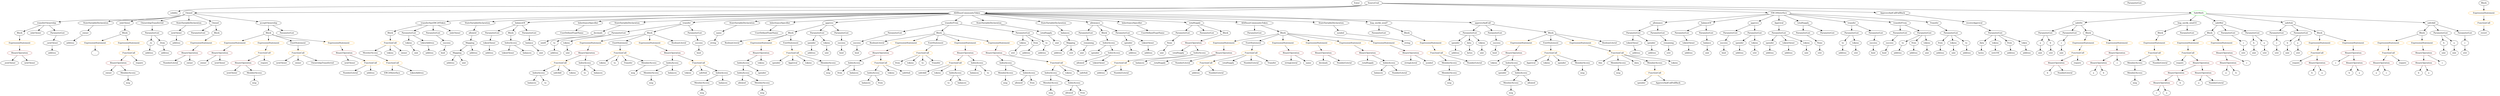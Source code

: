 strict digraph {
	graph [bb="0,0,15145,684"];
	node [label="\N"];
	Enter	[height=0.5,
		pos="8176.6,666",
		width=0.83628];
	VariableDeclaration_decimals	[color=black,
		height=0.5,
		label=decimals,
		pos="3618.6,450",
		width=1.1967];
	ElementaryTypeName_uint8	[color=black,
		height=0.5,
		label=uint8,
		pos="3290.6,378",
		width=0.7947];
	VariableDeclaration_decimals -> ElementaryTypeName_uint8	[pos="e,3312.3,389.93 3586.3,437.55 3579.8,435.5 3573,433.54 3566.6,432 3462.5,407.29 3431.2,426.12 3328.6,396 3326.7,395.45 3324.8,394.84 \
3322.9,394.17"];
	Block_Unnamed_3	[color=black,
		height=0.5,
		label=Block,
		pos="13374,450",
		width=0.90558];
	ExpressionStatement_Unnamed_6	[color=orange,
		height=0.5,
		label=ExpressionStatement,
		pos="13226,378",
		width=2.458];
	Block_Unnamed_3 -> ExpressionStatement_Unnamed_6	[pos="e,13259,394.97 13349,437.6 13328,427.37 13296,412.11 13269,399.73"];
	ExpressionStatement_Unnamed_5	[color=orange,
		height=0.5,
		label=ExpressionStatement,
		pos="13421,378",
		width=2.458];
	Block_Unnamed_3 -> ExpressionStatement_Unnamed_5	[pos="e,13409,396.12 13384,432.76 13390,424.7 13397,414.74 13403,405.6"];
	Identifier_msg_9	[color=black,
		height=0.5,
		label=msg,
		pos="6411.6,18",
		width=0.75];
	NumberLiteral_Unnamed_3	[color=black,
		height=0.5,
		label=NumberLiteral,
		pos="1003.6,234",
		width=1.765];
	Parameter_spender_4	[color=black,
		height=0.5,
		label=spender,
		pos="8800.6,378",
		width=1.1135];
	ElementaryTypeName_address_31	[color=black,
		height=0.5,
		label=address,
		pos="8800.6,306",
		width=1.0996];
	Parameter_spender_4 -> ElementaryTypeName_address_31	[pos="e,8800.6,324.1 8800.6,359.7 8800.6,352.41 8800.6,343.73 8800.6,335.54"];
	FunctionDefinition_allowance	[color=black,
		height=0.5,
		label=allowance,
		pos="10026,522",
		width=1.3076];
	ParameterList_Unnamed_13	[color=black,
		height=0.5,
		label=ParameterList,
		pos="9884.6,450",
		width=1.7095];
	FunctionDefinition_allowance -> ParameterList_Unnamed_13	[pos="e,9914.8,466.01 9997.7,507.17 9977,496.87 9948.3,482.66 9925.1,471.11"];
	ParameterList_Unnamed_14	[color=black,
		height=0.5,
		label=ParameterList,
		pos="10026,450",
		width=1.7095];
	FunctionDefinition_allowance -> ParameterList_Unnamed_14	[pos="e,10026,468.1 10026,503.7 10026,496.41 10026,487.73 10026,479.54"];
	FunctionDefinition_transferAnyERC20Token	[color=black,
		height=0.5,
		label=transferAnyERC20Token,
		pos="2622.6,522",
		width=2.9293];
	Block_Unnamed_18	[color=black,
		height=0.5,
		label=Block,
		pos="2357.6,450",
		width=0.90558];
	FunctionDefinition_transferAnyERC20Token -> Block_Unnamed_18	[pos="e,2385,460.17 2562,506.97 2519.4,496.84 2461.3,482.46 2410.6,468 2405.7,466.62 2400.7,465.1 2395.7,463.55"];
	ParameterList_Unnamed_44	[color=black,
		height=0.5,
		label=ParameterList,
		pos="2481.6,450",
		width=1.7095];
	FunctionDefinition_transferAnyERC20Token -> ParameterList_Unnamed_44	[pos="e,2512,466.11 2589.5,504.59 2569.4,494.59 2543.5,481.73 2522.1,471.12"];
	ParameterList_Unnamed_45	[color=black,
		height=0.5,
		label=ParameterList,
		pos="2622.6,450",
		width=1.7095];
	FunctionDefinition_transferAnyERC20Token -> ParameterList_Unnamed_45	[pos="e,2622.6,468.1 2622.6,503.7 2622.6,496.41 2622.6,487.73 2622.6,479.54"];
	ModifierInvocation_onlyOwner_1	[color=black,
		height=0.5,
		label=onlyOwner,
		pos="2753.6,450",
		width=1.4323];
	FunctionDefinition_transferAnyERC20Token -> ModifierInvocation_onlyOwner_1	[pos="e,2726.3,465.57 2653.6,504.41 2672.4,494.36 2696.5,481.47 2716.4,470.88"];
	BinaryOperation_Unnamed_7	[color=brown,
		height=0.5,
		label=BinaryOperation,
		pos="13481,234",
		width=1.9867];
	Identifier_a_4	[color=black,
		height=0.5,
		label=a,
		pos="13470,162",
		width=0.75];
	BinaryOperation_Unnamed_7 -> Identifier_a_4	[pos="e,13472,180.1 13478,215.7 13477,208.32 13475,199.52 13474,191.25"];
	Identifier_b_3	[color=black,
		height=0.5,
		label=b,
		pos="13542,162",
		width=0.75];
	BinaryOperation_Unnamed_7 -> Identifier_b_3	[pos="e,13529,177.89 13495,216.05 13503,207.13 13513,196.06 13521,186.33"];
	BinaryOperation_Unnamed_12	[color=brown,
		height=0.5,
		label=BinaryOperation,
		pos="12442,234",
		width=1.9867];
	Identifier_b_5	[color=black,
		height=0.5,
		label=b,
		pos="12368,162",
		width=0.75];
	BinaryOperation_Unnamed_12 -> Identifier_b_5	[pos="e,12382,177.11 12424,216.41 12414,206.97 12401,195.03 12391,184.83"];
	NumberLiteral_Unnamed_2	[color=black,
		height=0.5,
		label=NumberLiteral,
		pos="12477,162",
		width=1.765];
	BinaryOperation_Unnamed_12 -> NumberLiteral_Unnamed_2	[pos="e,12468,180.1 12450,215.7 12454,208.07 12459,198.92 12463,190.4"];
	ParameterList_Unnamed_41	[color=black,
		height=0.5,
		label=ParameterList,
		pos="8893.6,450",
		width=1.7095];
	ParameterList_Unnamed_41 -> Parameter_spender_4	[pos="e,8820.4,393.95 8872,432.76 8859.3,423.25 8843.2,411.1 8829.5,400.77"];
	Parameter_data_1	[color=black,
		height=0.5,
		label=data,
		pos="8885.6,378",
		width=0.75];
	ParameterList_Unnamed_41 -> Parameter_data_1	[pos="e,8887.5,396.1 8891.6,431.7 8890.7,424.41 8889.8,415.73 8888.8,407.54"];
	Parameter_tokens_7	[color=black,
		height=0.5,
		label=tokens,
		pos="8965.6,378",
		width=0.97489];
	ParameterList_Unnamed_41 -> Parameter_tokens_7	[pos="e,8949.6,394.51 8910.6,432.41 8919.8,423.44 8931.4,412.21 8941.5,402.37"];
	Parameter_c_3	[color=black,
		height=0.5,
		label=c,
		pos="12474,378",
		width=0.75];
	ElementaryTypeName_uint_11	[color=black,
		height=0.5,
		label=uint,
		pos="12474,306",
		width=0.75];
	Parameter_c_3 -> ElementaryTypeName_uint_11	[pos="e,12474,324.1 12474,359.7 12474,352.41 12474,343.73 12474,335.54"];
	Identifier_allowed_1	[color=black,
		height=0.5,
		label=allowed,
		pos="6209.6,90",
		width=1.0858];
	ParameterList_Unnamed_11	[color=black,
		height=0.5,
		label=ParameterList,
		pos="10167,450",
		width=1.7095];
	Parameter_tokenOwner	[color=black,
		height=0.5,
		label=tokenOwner,
		pos="10195,378",
		width=1.5571];
	ParameterList_Unnamed_11 -> Parameter_tokenOwner	[pos="e,10188,396.1 10173,431.7 10176,424.15 10180,415.12 10183,406.68"];
	ElementaryTypeName_address_32	[color=black,
		height=0.5,
		label=address,
		pos="2584.6,306",
		width=1.0996];
	IndexAccess_Unnamed_7	[color=black,
		height=0.5,
		label=IndexAccess,
		pos="4477.6,234",
		width=1.6402];
	IndexAccess_Unnamed_8	[color=black,
		height=0.5,
		label=IndexAccess,
		pos="4477.6,162",
		width=1.6402];
	IndexAccess_Unnamed_7 -> IndexAccess_Unnamed_8	[pos="e,4477.6,180.1 4477.6,215.7 4477.6,208.41 4477.6,199.73 4477.6,191.54"];
	Identifier_spender	[color=black,
		height=0.5,
		label=spender,
		pos="4594.6,162",
		width=1.1135];
	IndexAccess_Unnamed_7 -> Identifier_spender	[pos="e,4571,177.07 4503.5,217.46 4520.6,207.27 4543,193.84 4561.3,182.87"];
	Parameter_spender_1	[color=black,
		height=0.5,
		label=spender,
		pos="10503,378",
		width=1.1135];
	ElementaryTypeName_address_4	[color=black,
		height=0.5,
		label=address,
		pos="10503,306",
		width=1.0996];
	Parameter_spender_1 -> ElementaryTypeName_address_4	[pos="e,10503,324.1 10503,359.7 10503,352.41 10503,343.73 10503,335.54"];
	Block_Unnamed_13	[color=black,
		height=0.5,
		label=Block,
		pos="4765.6,450",
		width=0.90558];
	BooleanLiteral_Unnamed_1	[color=black,
		height=0.5,
		label=BooleanLiteral,
		pos="4423.6,378",
		width=1.7788];
	Block_Unnamed_13 -> BooleanLiteral_Unnamed_1	[pos="e,4471.2,390.45 4741,437.98 4735.4,435.75 4729.3,433.6 4723.6,432 4625.6,404.74 4597.4,415.4 4497.6,396 4492.6,395.04 4487.5,393.99 \
4482.4,392.9"];
	ExpressionStatement_Unnamed_23	[color=orange,
		height=0.5,
		label=ExpressionStatement,
		pos="4594.6,378",
		width=2.458];
	Block_Unnamed_13 -> ExpressionStatement_Unnamed_23	[pos="e,4632.7,394.62 4740,438.52 4714.4,428.07 4674.6,411.76 4643,398.85"];
	EmitStatement_Unnamed_3	[color=black,
		height=0.5,
		label=EmitStatement,
		pos="4765.6,378",
		width=1.7788];
	Block_Unnamed_13 -> EmitStatement_Unnamed_3	[pos="e,4765.6,396.1 4765.6,431.7 4765.6,424.41 4765.6,415.73 4765.6,407.54"];
	Identifier_from_4	[color=black,
		height=0.5,
		label=from,
		pos="5439.6,234",
		width=0.7947];
	ParameterList_Unnamed_40	[color=black,
		height=0.5,
		label=ParameterList,
		pos="6522.6,450",
		width=1.7095];
	Parameter_remaining_1	[color=black,
		height=0.5,
		label=remaining,
		pos="6568.6,378",
		width=1.2798];
	ParameterList_Unnamed_40 -> Parameter_remaining_1	[pos="e,6557.5,395.79 6533.7,432.05 6538.9,424.06 6545.3,414.33 6551.2,405.4"];
	Identifier_Approval_1	[color=black,
		height=0.5,
		label=Approval,
		pos="9275.6,234",
		width=1.266];
	ElementaryTypeName_uint_19	[color=black,
		height=0.5,
		label=uint,
		pos="10912,306",
		width=0.75];
	FunctionCall_Unnamed_26	[color=orange,
		height=0.5,
		label=FunctionCall,
		pos="8684.6,306",
		width=1.6125];
	MemberAccess_Unnamed_16	[color=black,
		height=0.5,
		label=MemberAccess,
		pos="8772.6,234",
		width=1.9174];
	FunctionCall_Unnamed_26 -> MemberAccess_Unnamed_16	[pos="e,8751.6,251.63 8705,288.76 8716.2,279.79 8730.5,268.49 8742.9,258.56"];
	NumberLiteral_Unnamed_11	[color=black,
		height=0.5,
		label=NumberLiteral,
		pos="8923.6,234",
		width=1.765];
	FunctionCall_Unnamed_26 -> NumberLiteral_Unnamed_11	[pos="e,8880.6,247.58 8725.6,292.97 8765.4,281.32 8826,263.59 8869.6,250.8"];
	BinaryOperation_Unnamed_20	[color=brown,
		height=0.5,
		label=BinaryOperation,
		pos="2052.6,306",
		width=1.9867];
	Identifier_newOwner_4	[color=black,
		height=0.5,
		label=newOwner,
		pos="2087.6,234",
		width=1.4046];
	BinaryOperation_Unnamed_20 -> Identifier_newOwner_4	[pos="e,2079,252.1 2061.2,287.7 2065,280.07 2069.6,270.92 2073.9,262.4"];
	FunctionCall_Unnamed_8	[color=orange,
		height=0.5,
		label=FunctionCall,
		pos="2214.6,234",
		width=1.6125];
	BinaryOperation_Unnamed_20 -> FunctionCall_Unnamed_8	[pos="e,2181.8,249.16 2087.3,289.98 2111.9,279.36 2145.1,265.03 2171.4,253.67"];
	IndexAccess_Unnamed_13	[color=black,
		height=0.5,
		label=IndexAccess,
		pos="6411.6,162",
		width=1.6402];
	MemberAccess_Unnamed_10	[color=black,
		height=0.5,
		label=MemberAccess,
		pos="6411.6,90",
		width=1.9174];
	IndexAccess_Unnamed_13 -> MemberAccess_Unnamed_10	[pos="e,6411.6,108.1 6411.6,143.7 6411.6,136.41 6411.6,127.73 6411.6,119.54"];
	IndexAccess_Unnamed_14	[color=black,
		height=0.5,
		label=IndexAccess,
		pos="6557.6,90",
		width=1.6402];
	IndexAccess_Unnamed_13 -> IndexAccess_Unnamed_14	[pos="e,6526.7,105.78 6442.2,146.33 6463.8,135.95 6493,121.94 6516.7,110.61"];
	FunctionCall_Unnamed_13	[color=orange,
		height=0.5,
		label=FunctionCall,
		pos="3324.6,234",
		width=1.6125];
	IndexAccess_Unnamed_6	[color=black,
		height=0.5,
		label=IndexAccess,
		pos="3185.6,162",
		width=1.6402];
	FunctionCall_Unnamed_13 -> IndexAccess_Unnamed_6	[pos="e,3215,177.82 3295.1,218.15 3274.7,207.9 3247.4,194.14 3225.1,182.93"];
	Identifier_safeAdd	[color=black,
		height=0.5,
		label=safeAdd,
		pos="3304.6,162",
		width=1.1689];
	FunctionCall_Unnamed_13 -> Identifier_safeAdd	[pos="e,3309.4,180.1 3319.6,215.7 3317.5,208.24 3314.9,199.32 3312.5,190.97"];
	Identifier_tokens_1	[color=black,
		height=0.5,
		label=tokens,
		pos="3399.6,162",
		width=0.97489];
	FunctionCall_Unnamed_13 -> Identifier_tokens_1	[pos="e,3383.2,178.27 3342.3,216.41 3352.1,207.29 3364.4,195.83 3375.1,185.87"];
	Parameter_success_7	[color=black,
		height=0.5,
		label=success,
		pos="2699.6,378",
		width=1.1135];
	ElementaryTypeName_bool_7	[color=black,
		height=0.5,
		label=bool,
		pos="2669.6,306",
		width=0.76697];
	Parameter_success_7 -> ElementaryTypeName_bool_7	[pos="e,2676.8,323.79 2692.3,360.05 2689,352.32 2685,342.96 2681.2,334.27"];
	FunctionDefinition_transferOwnership	[color=black,
		height=0.5,
		label=transferOwnership,
		pos="320.55,522",
		width=2.1947];
	Block_Unnamed_7	[color=black,
		height=0.5,
		label=Block,
		pos="117.55,450",
		width=0.90558];
	FunctionDefinition_transferOwnership -> Block_Unnamed_7	[pos="e,142.59,461.74 274.49,506.97 241.89,496.78 197.27,482.33 158.55,468 156.77,467.34 154.94,466.64 153.1,465.93"];
	ModifierInvocation_onlyOwner	[color=black,
		height=0.5,
		label=onlyOwner,
		pos="219.55,450",
		width=1.4323];
	FunctionDefinition_transferOwnership -> ModifierInvocation_onlyOwner	[pos="e,241.93,466.51 296.62,504.41 283.03,494.99 265.85,483.09 251.16,472.91"];
	ParameterList_Unnamed_26	[color=black,
		height=0.5,
		label=ParameterList,
		pos="350.55,450",
		width=1.7095];
	FunctionDefinition_transferOwnership -> ParameterList_Unnamed_26	[pos="e,343.22,468.1 327.97,503.7 331.2,496.15 335.08,487.12 338.69,478.68"];
	Parameter_to	[color=black,
		height=0.5,
		label=to,
		pos="11091,378",
		width=0.75];
	ElementaryTypeName_address_3	[color=black,
		height=0.5,
		label=address,
		pos="11090,306",
		width=1.0996];
	Parameter_to -> ElementaryTypeName_address_3	[pos="e,11090,324.1 11090,359.7 11090,352.41 11090,343.73 11090,335.54"];
	PragmaDirective_solidity	[color=black,
		height=0.5,
		label=solidity,
		pos="1038.6,594",
		width=1.0442];
	Parameter_b_2	[color=black,
		height=0.5,
		label=b,
		pos="13626,378",
		width=0.75];
	ElementaryTypeName_uint_7	[color=black,
		height=0.5,
		label=uint,
		pos="13626,306",
		width=0.75];
	Parameter_b_2 -> ElementaryTypeName_uint_7	[pos="e,13626,324.1 13626,359.7 13626,352.41 13626,343.73 13626,335.54"];
	StateVariableDeclaration_Unnamed_7	[color=black,
		height=0.5,
		label=StateVariableDeclaration,
		pos="2893.6,522",
		width=2.8184];
	VariableDeclaration_allowed	[color=black,
		height=0.5,
		label=allowed,
		pos="2862.6,450",
		width=1.0858];
	StateVariableDeclaration_Unnamed_7 -> VariableDeclaration_allowed	[pos="e,2870.1,468.1 2885.9,503.7 2882.5,496.07 2878.5,486.92 2874.7,478.4"];
	ExpressionStatement_Unnamed_4	[color=orange,
		height=0.5,
		label=ExpressionStatement,
		pos="13031,378",
		width=2.458];
	FunctionCall_Unnamed_2	[color=orange,
		height=0.5,
		label=FunctionCall,
		pos="13031,306",
		width=1.6125];
	ExpressionStatement_Unnamed_4 -> FunctionCall_Unnamed_2	[pos="e,13031,324.1 13031,359.7 13031,352.41 13031,343.73 13031,335.54"];
	ElementaryTypeName_address_25	[color=black,
		height=0.5,
		label=address,
		pos="3360.6,306",
		width=1.0996];
	ElementaryTypeName_address_26	[color=black,
		height=0.5,
		label=address,
		pos="4891.6,306",
		width=1.0996];
	BinaryOperation_Unnamed_14	[color=brown,
		height=0.5,
		label=BinaryOperation,
		pos="12694,234",
		width=1.9867];
	Identifier_a_7	[color=black,
		height=0.5,
		label=a,
		pos="12658,162",
		width=0.75];
	BinaryOperation_Unnamed_14 -> Identifier_a_7	[pos="e,12666,179.14 12685,215.7 12681,207.75 12676,198.16 12671,189.34"];
	Identifier_b_6	[color=black,
		height=0.5,
		label=b,
		pos="12730,162",
		width=0.75];
	BinaryOperation_Unnamed_14 -> Identifier_b_6	[pos="e,12721,179.14 12702,215.7 12707,207.75 12711,198.16 12716,189.34"];
	FunctionDefinition_balanceOf_1	[color=black,
		height=0.5,
		label=balanceOf,
		pos="3149.6,522",
		width=1.3491];
	ParameterList_Unnamed_31	[color=black,
		height=0.5,
		label=ParameterList,
		pos="2981.6,450",
		width=1.7095];
	FunctionDefinition_balanceOf_1 -> ParameterList_Unnamed_31	[pos="e,3015.8,465.26 3118.3,508 3092.4,497.19 3055.2,481.67 3026.1,469.55"];
	Block_Unnamed_11	[color=black,
		height=0.5,
		label=Block,
		pos="3093.6,450",
		width=0.90558];
	FunctionDefinition_balanceOf_1 -> Block_Unnamed_11	[pos="e,3106.3,466.99 3136.3,504.41 3129.5,495.92 3121.1,485.41 3113.5,475.96"];
	ParameterList_Unnamed_32	[color=black,
		height=0.5,
		label=ParameterList,
		pos="3205.6,450",
		width=1.7095];
	FunctionDefinition_balanceOf_1 -> ParameterList_Unnamed_32	[pos="e,3192,467.96 3162.8,504.41 3169.4,496.16 3177.5,486.01 3184.9,476.78"];
	FunctionDefinition_balanceOf	[color=black,
		height=0.5,
		label=balanceOf,
		pos="10308,522",
		width=1.3491];
	FunctionDefinition_balanceOf -> ParameterList_Unnamed_11	[pos="e,10197,465.94 10279,507 10259,496.69 10230,482.52 10207,471.02"];
	ParameterList_Unnamed_12	[color=black,
		height=0.5,
		label=ParameterList,
		pos="10308,450",
		width=1.7095];
	FunctionDefinition_balanceOf -> ParameterList_Unnamed_12	[pos="e,10308,468.1 10308,503.7 10308,496.41 10308,487.73 10308,479.54"];
	Identifier_allowed	[color=black,
		height=0.5,
		label=allowed,
		pos="4459.6,90",
		width=1.0858];
	Parameter_to_1	[color=black,
		height=0.5,
		label=to,
		pos="11468,378",
		width=0.75];
	ElementaryTypeName_address_6	[color=black,
		height=0.5,
		label=address,
		pos="11442,306",
		width=1.0996];
	Parameter_to_1 -> ElementaryTypeName_address_6	[pos="e,11448,323.79 11461,360.05 11458,352.4 11455,343.16 11452,334.56"];
	StateVariableDeclaration_Unnamed	[color=black,
		height=0.5,
		label=StateVariableDeclaration,
		pos="541.55,522",
		width=2.8184];
	VariableDeclaration_owner	[color=black,
		height=0.5,
		label=owner,
		pos="512.55,450",
		width=0.93331];
	StateVariableDeclaration_Unnamed -> VariableDeclaration_owner	[pos="e,519.44,467.62 534.39,503.7 531.18,495.95 527.32,486.64 523.75,478.02"];
	BooleanLiteral_Unnamed_2	[color=black,
		height=0.5,
		label=BooleanLiteral,
		pos="5293.6,378",
		width=1.7788];
	InheritanceSpecifier_Unnamed_1	[color=black,
		height=0.5,
		label=InheritanceSpecifier,
		pos="3467.6,522",
		width=2.3333];
	UserDefinedTypeName_Unnamed_1	[color=black,
		height=0.5,
		label=UserDefinedTypeName,
		pos="3459.6,450",
		width=2.7214];
	InheritanceSpecifier_Unnamed_1 -> UserDefinedTypeName_Unnamed_1	[pos="e,3461.5,468.1 3465.6,503.7 3464.7,496.41 3463.8,487.73 3462.8,479.54"];
	FunctionCall_Unnamed_11	[color=orange,
		height=0.5,
		label=FunctionCall,
		pos="6783.6,234",
		width=1.6125];
	ElementaryTypeName_address_23	[color=black,
		height=0.5,
		label=address,
		pos="6746.6,162",
		width=1.0996];
	FunctionCall_Unnamed_11 -> ElementaryTypeName_address_23	[pos="e,6755.4,179.79 6774.6,216.05 6770.4,208.14 6765.3,198.54 6760.7,189.69"];
	NumberLiteral_Unnamed_10	[color=black,
		height=0.5,
		label=NumberLiteral,
		pos="6867.6,162",
		width=1.765];
	FunctionCall_Unnamed_11 -> NumberLiteral_Unnamed_10	[pos="e,6847.9,179.39 6803,216.76 6813.8,207.82 6827.3,196.55 6839.2,186.64"];
	ElementaryTypeName_address	[color=black,
		height=0.5,
		label=address,
		pos="10195,306",
		width=1.0996];
	ExpressionStatement_Unnamed_14	[color=orange,
		height=0.5,
		label=ExpressionStatement,
		pos="1412.6,378",
		width=2.458];
	BinaryOperation_Unnamed_19	[color=brown,
		height=0.5,
		label=BinaryOperation,
		pos="1305.6,306",
		width=1.9867];
	ExpressionStatement_Unnamed_14 -> BinaryOperation_Unnamed_19	[pos="e,1330.4,323.23 1387.2,360.41 1373,351.1 1355,339.37 1339.6,329.27"];
	NumberLiteral_Unnamed_4	[color=black,
		height=0.5,
		label=NumberLiteral,
		pos="2095.6,162",
		width=1.765];
	Parameter_tokens_8	[color=black,
		height=0.5,
		label=tokens,
		pos="2462.6,378",
		width=0.97489];
	ElementaryTypeName_uint_30	[color=black,
		height=0.5,
		label=uint,
		pos="2499.6,306",
		width=0.75];
	Parameter_tokens_8 -> ElementaryTypeName_uint_30	[pos="e,2490.8,323.47 2471.3,360.41 2475.6,352.39 2480.8,342.57 2485.5,333.54"];
	ElementaryTypeName_address_19	[color=black,
		height=0.5,
		label=address,
		pos="6385.6,306",
		width=1.0996];
	ParameterList_Unnamed_24	[color=black,
		height=0.5,
		label=ParameterList,
		pos="917.55,450",
		width=1.7095];
	VariableDeclaration__to	[color=black,
		height=0.5,
		label=_to,
		pos="901.55,378",
		width=0.75];
	ParameterList_Unnamed_24 -> VariableDeclaration__to	[pos="e,905.46,396.1 913.6,431.7 911.91,424.32 909.9,415.52 908.01,407.25"];
	VariableDeclaration__from	[color=black,
		height=0.5,
		label=_from,
		pos="980.55,378",
		width=0.93331];
	ParameterList_Unnamed_24 -> VariableDeclaration__from	[pos="e,966.6,394.51 932.48,432.41 940.4,423.62 950.26,412.66 958.99,402.96"];
	BinaryOperation_Unnamed_26	[color=brown,
		height=0.5,
		label=BinaryOperation,
		pos="7272.6,378",
		width=1.9867];
	Identifier__totalSupply_3	[color=black,
		height=0.5,
		label=_totalSupply,
		pos="7146.6,306",
		width=1.6125];
	BinaryOperation_Unnamed_26 -> Identifier__totalSupply_3	[pos="e,7173.7,322.1 7244,361.12 7226.1,351.2 7203,338.33 7183.7,327.63"];
	IndexAccess_Unnamed_1	[color=black,
		height=0.5,
		label=IndexAccess,
		pos="7281.6,306",
		width=1.6402];
	BinaryOperation_Unnamed_26 -> IndexAccess_Unnamed_1	[pos="e,7279.4,324.1 7274.8,359.7 7275.7,352.32 7276.9,343.52 7277.9,335.25"];
	Identifier_to_4	[color=black,
		height=0.5,
		label=to,
		pos="5762.6,90",
		width=0.75];
	Block_Unnamed_2	[color=black,
		height=0.5,
		label=Block,
		pos="13053,450",
		width=0.90558];
	Block_Unnamed_2 -> ExpressionStatement_Unnamed_4	[pos="e,13036,396.28 13047,432.05 13045,424.6 13042,415.64 13039,407.22"];
	Parameter_success_3	[color=black,
		height=0.5,
		label=success,
		pos="4221.6,378",
		width=1.1135];
	ElementaryTypeName_bool_3	[color=black,
		height=0.5,
		label=bool,
		pos="4221.6,306",
		width=0.76697];
	Parameter_success_3 -> ElementaryTypeName_bool_3	[pos="e,4221.6,324.1 4221.6,359.7 4221.6,352.41 4221.6,343.73 4221.6,335.54"];
	Identifier_b_2	[color=black,
		height=0.5,
		label=b,
		pos="14202,162",
		width=0.75];
	ElementaryTypeName_uint_14	[color=black,
		height=0.5,
		label=uint,
		pos="10075,306",
		width=0.75];
	Identifier_msg_5	[color=black,
		height=0.5,
		label=msg,
		pos="3789.6,162",
		width=0.75];
	ElementaryTypeName_uint_29	[color=black,
		height=0.5,
		label=uint,
		pos="8965.6,306",
		width=0.75];
	Identifier_balances_6	[color=black,
		height=0.5,
		label=balances,
		pos="3141.6,90",
		width=1.1828];
	StateVariableDeclaration_Unnamed_4	[color=black,
		height=0.5,
		label=StateVariableDeclaration,
		pos="3850.6,522",
		width=2.8184];
	StateVariableDeclaration_Unnamed_4 -> VariableDeclaration_decimals	[pos="e,3651.5,461.94 3798.4,506.1 3762.4,495.69 3713.5,481.34 3670.6,468 3667.9,467.16 3665.1,466.29 3662.3,465.4"];
	FunctionDefinition_approve	[color=black,
		height=0.5,
		label=approve,
		pos="10590,522",
		width=1.1412];
	ParameterList_Unnamed_18	[color=black,
		height=0.5,
		label=ParameterList,
		pos="10449,450",
		width=1.7095];
	FunctionDefinition_approve -> ParameterList_Unnamed_18	[pos="e,10479,466.05 10563,507.83 10542,497.48 10513,482.89 10489,471.09"];
	ParameterList_Unnamed_17	[color=black,
		height=0.5,
		label=ParameterList,
		pos="10590,450",
		width=1.7095];
	FunctionDefinition_approve -> ParameterList_Unnamed_17	[pos="e,10590,468.1 10590,503.7 10590,496.41 10590,487.73 10590,479.54"];
	Identifier_owner_1	[color=black,
		height=0.5,
		label=owner,
		pos="641.55,162",
		width=0.93331];
	Parameter_balance	[color=black,
		height=0.5,
		label=balance,
		pos="10308,378",
		width=1.0719];
	ElementaryTypeName_uint_13	[color=black,
		height=0.5,
		label=uint,
		pos="10308,306",
		width=0.75];
	Parameter_balance -> ElementaryTypeName_uint_13	[pos="e,10308,324.1 10308,359.7 10308,352.41 10308,343.73 10308,335.54"];
	ModifierDefinition_onlyOwner	[color=black,
		height=0.5,
		label=onlyOwner,
		pos="753.55,522",
		width=1.4323];
	Block_Unnamed_6	[color=black,
		height=0.5,
		label=Block,
		pos="753.55,450",
		width=0.90558];
	ModifierDefinition_onlyOwner -> Block_Unnamed_6	[pos="e,753.55,468.1 753.55,503.7 753.55,496.41 753.55,487.73 753.55,479.54"];
	ElementaryTypeName_bytes_1	[color=black,
		height=0.5,
		label=bytes,
		pos="8888.6,306",
		width=0.85014];
	ExpressionStatement_Unnamed_1	[color=orange,
		height=0.5,
		label=ExpressionStatement,
		pos="14476,378",
		width=2.458];
	FunctionCall_Unnamed	[color=orange,
		height=0.5,
		label=FunctionCall,
		pos="14476,306",
		width=1.6125];
	ExpressionStatement_Unnamed_1 -> FunctionCall_Unnamed	[pos="e,14476,324.1 14476,359.7 14476,352.41 14476,343.73 14476,335.54"];
	ElementaryTypeName_address_1	[color=black,
		height=0.5,
		label=address,
		pos="9882.6,306",
		width=1.0996];
	Parameter_tokenOwner_1	[color=black,
		height=0.5,
		label=tokenOwner,
		pos="9856.6,378",
		width=1.5571];
	ParameterList_Unnamed_13 -> Parameter_tokenOwner_1	[pos="e,9863.4,396.1 9877.6,431.7 9874.6,424.15 9871,415.12 9867.6,406.68"];
	Parameter_spender	[color=black,
		height=0.5,
		label=spender,
		pos="9970.6,378",
		width=1.1135];
	ParameterList_Unnamed_13 -> Parameter_spender	[pos="e,9951.9,394.19 9904.5,432.76 9916,423.4 9930.6,411.5 9943.2,401.28"];
	Parameter_tokens	[color=black,
		height=0.5,
		label=tokens,
		pos="11173,378",
		width=0.97489];
	ElementaryTypeName_uint_15	[color=black,
		height=0.5,
		label=uint,
		pos="11175,306",
		width=0.75];
	Parameter_tokens -> ElementaryTypeName_uint_15	[pos="e,11174,324.1 11173,359.7 11173,352.41 11174,343.73 11174,335.54"];
	VariableDeclaration_spender	[color=black,
		height=0.5,
		label=spender,
		pos="10689,378",
		width=1.1135];
	ElementaryTypeName_address_10	[color=black,
		height=0.5,
		label=address,
		pos="10689,306",
		width=1.0996];
	VariableDeclaration_spender -> ElementaryTypeName_address_10	[pos="e,10689,324.1 10689,359.7 10689,352.41 10689,343.73 10689,335.54"];
	BinaryOperation_Unnamed_2	[color=brown,
		height=0.5,
		label=BinaryOperation,
		pos="14427,234",
		width=1.9867];
	Identifier_a_1	[color=black,
		height=0.5,
		label=a,
		pos="14391,162",
		width=0.75];
	BinaryOperation_Unnamed_2 -> Identifier_a_1	[pos="e,14399,179.14 14418,215.7 14414,207.75 14409,198.16 14404,189.34"];
	Identifier_c_1	[color=black,
		height=0.5,
		label=c,
		pos="14463,162",
		width=0.75];
	BinaryOperation_Unnamed_2 -> Identifier_c_1	[pos="e,14454,179.14 14435,215.7 14440,207.75 14444,198.16 14449,189.34"];
	ElementaryTypeName_uint_3	[color=black,
		height=0.5,
		label=uint,
		pos="13914,306",
		width=0.75];
	EventDefinition_OwnershipTransferred	[color=black,
		height=0.5,
		label=OwnershipTransferred,
		pos="917.55,522",
		width=2.6243];
	EventDefinition_OwnershipTransferred -> ParameterList_Unnamed_24	[pos="e,917.55,468.1 917.55,503.7 917.55,496.41 917.55,487.73 917.55,479.54"];
	ParameterList_Unnamed_3	[color=black,
		height=0.5,
		label=ParameterList,
		pos="13770,450",
		width=1.7095];
	Parameter_c_1	[color=black,
		height=0.5,
		label=c,
		pos="13770,378",
		width=0.75];
	ParameterList_Unnamed_3 -> Parameter_c_1	[pos="e,13770,396.1 13770,431.7 13770,424.41 13770,415.73 13770,407.54"];
	Identifier_tokens	[color=black,
		height=0.5,
		label=tokens,
		pos="4129.6,162",
		width=0.97489];
	BinaryOperation_Unnamed	[color=brown,
		height=0.5,
		label=BinaryOperation,
		pos="14679,306",
		width=1.9867];
	BinaryOperation_Unnamed_1	[color=brown,
		height=0.5,
		label=BinaryOperation,
		pos="14679,234",
		width=1.9867];
	BinaryOperation_Unnamed -> BinaryOperation_Unnamed_1	[pos="e,14679,252.1 14679,287.7 14679,280.41 14679,271.73 14679,263.54"];
	Identifier_c	[color=black,
		height=0.5,
		label=c,
		pos="14796,234",
		width=0.75];
	BinaryOperation_Unnamed -> Identifier_c	[pos="e,14776,246.84 14705,288.94 14723,278.11 14747,263.82 14766,252.67"];
	ExpressionStatement_Unnamed_12	[color=orange,
		height=0.5,
		label=ExpressionStatement,
		pos="117.55,378",
		width=2.458];
	Block_Unnamed_7 -> ExpressionStatement_Unnamed_12	[pos="e,117.55,396.1 117.55,431.7 117.55,424.41 117.55,415.73 117.55,407.54"];
	Identifier_msg_12	[color=black,
		height=0.5,
		label=msg,
		pos="9822.6,162",
		width=0.75];
	Identifier_msg_2	[color=black,
		height=0.5,
		label=msg,
		pos="1514.6,90",
		width=0.75];
	FunctionDefinition_transfer_1	[color=black,
		height=0.5,
		label=transfer,
		pos="4024.6,522",
		width=1.0719];
	ParameterList_Unnamed_33	[color=black,
		height=0.5,
		label=ParameterList,
		pos="3741.6,450",
		width=1.7095];
	FunctionDefinition_transfer_1 -> ParameterList_Unnamed_33	[pos="e,3788.2,461.97 3991.7,512.12 3981.7,509.47 3970.7,506.57 3960.6,504 3906,490.15 3843.5,475.11 3799.3,464.61"];
	Block_Unnamed_12	[color=black,
		height=0.5,
		label=Block,
		pos="3928.6,450",
		width=0.90558];
	FunctionDefinition_transfer_1 -> Block_Unnamed_12	[pos="e,3947.8,465.01 4004.7,506.5 3990.8,496.41 3972.2,482.83 3956.8,471.62"];
	ParameterList_Unnamed_34	[color=black,
		height=0.5,
		label=ParameterList,
		pos="4146.6,450",
		width=1.7095];
	FunctionDefinition_transfer_1 -> ParameterList_Unnamed_34	[pos="e,4119.4,466.58 4048.4,507.34 4065.7,497.38 4089.6,483.69 4109.4,472.3"];
	ElementaryTypeName_bytes	[color=black,
		height=0.5,
		label=bytes,
		pos="11967,306",
		width=0.85014];
	ExpressionStatement_Unnamed_13	[color=orange,
		height=0.5,
		label=ExpressionStatement,
		pos="1607.6,378",
		width=2.458];
	FunctionCall_Unnamed_6	[color=orange,
		height=0.5,
		label=FunctionCall,
		pos="1571.6,306",
		width=1.6125];
	ExpressionStatement_Unnamed_13 -> FunctionCall_Unnamed_6	[pos="e,1580.4,324.1 1598.7,359.7 1594.7,351.98 1589.9,342.71 1585.5,334.11"];
	ParameterList_Unnamed_25	[color=black,
		height=0.5,
		label=ParameterList,
		pos="1201.6,450",
		width=1.7095];
	IndexAccess_Unnamed_3	[color=black,
		height=0.5,
		label=IndexAccess,
		pos="4033.6,234",
		width=1.6402];
	MemberAccess_Unnamed_4	[color=black,
		height=0.5,
		label=MemberAccess,
		pos="3903.6,162",
		width=1.9174];
	IndexAccess_Unnamed_3 -> MemberAccess_Unnamed_4	[pos="e,3932.6,178.64 4005.3,217.81 3987,207.95 3962.9,194.96 3942.7,184.1"];
	Identifier_balances_3	[color=black,
		height=0.5,
		label=balances,
		pos="4033.6,162",
		width=1.1828];
	IndexAccess_Unnamed_3 -> Identifier_balances_3	[pos="e,4033.6,180.1 4033.6,215.7 4033.6,208.41 4033.6,199.73 4033.6,191.54"];
	Identifier_msg_3	[color=black,
		height=0.5,
		label=msg,
		pos="3903.6,90",
		width=0.75];
	MemberAccess_Unnamed_4 -> Identifier_msg_3	[pos="e,3903.6,108.1 3903.6,143.7 3903.6,136.41 3903.6,127.73 3903.6,119.54"];
	Parameter_tokenAddress	[color=black,
		height=0.5,
		label=tokenAddress,
		pos="2578.6,378",
		width=1.7372];
	Parameter_tokenAddress -> ElementaryTypeName_address_32	[pos="e,2583.1,324.1 2580,359.7 2580.7,352.41 2581.4,343.73 2582.1,335.54"];
	Parameter_data	[color=black,
		height=0.5,
		label=data,
		pos="11970,378",
		width=0.75];
	Parameter_data -> ElementaryTypeName_bytes	[pos="e,11967,324.1 11969,359.7 11969,352.41 11968,343.73 11968,335.54"];
	IndexAccess_Unnamed_10	[color=black,
		height=0.5,
		label=IndexAccess,
		pos="5291.6,162",
		width=1.6402];
	Identifier_balances_8	[color=black,
		height=0.5,
		label=balances,
		pos="5246.6,90",
		width=1.1828];
	IndexAccess_Unnamed_10 -> Identifier_balances_8	[pos="e,5257.3,107.79 5280.7,144.05 5275.5,136.06 5269.3,126.33 5263.5,117.4"];
	Identifier_from_1	[color=black,
		height=0.5,
		label=from,
		pos="5335.6,90",
		width=0.7947];
	IndexAccess_Unnamed_10 -> Identifier_from_1	[pos="e,5325.3,107.31 5302.2,144.05 5307.3,135.94 5313.5,126.04 5319.2,117.01"];
	FunctionCall_Unnamed_19	[color=orange,
		height=0.5,
		label=FunctionCall,
		pos="5601.6,306",
		width=1.6125];
	FunctionCall_Unnamed_19 -> Identifier_from_4	[pos="e,5462.4,245.31 5568.1,290.87 5543.1,280.28 5508.1,265.37 5477.6,252 5476,251.33 5474.5,250.64 5472.9,249.95"];
	Identifier_tokens_8	[color=black,
		height=0.5,
		label=tokens,
		pos="5521.6,234",
		width=0.97489];
	FunctionCall_Unnamed_19 -> Identifier_tokens_8	[pos="e,5538.6,249.95 5583,288.76 5572.3,279.43 5558.8,267.57 5547.1,257.36"];
	Identifier_to_5	[color=black,
		height=0.5,
		label=to,
		pos="5601.6,234",
		width=0.75];
	FunctionCall_Unnamed_19 -> Identifier_to_5	[pos="e,5601.6,252.1 5601.6,287.7 5601.6,280.41 5601.6,271.73 5601.6,263.54"];
	Identifier_Transfer_2	[color=black,
		height=0.5,
		label=Transfer,
		pos="5688.6,234",
		width=1.1689];
	FunctionCall_Unnamed_19 -> Identifier_Transfer_2	[pos="e,5669.4,250.43 5621.7,288.76 5633.3,279.47 5648,267.67 5660.6,257.49"];
	Parameter_to_2	[color=black,
		height=0.5,
		label=to,
		pos="3364.6,378",
		width=0.75];
	ParameterList_Unnamed_33 -> Parameter_to_2	[pos="e,3385.1,390.01 3696.3,437.42 3687.7,435.46 3678.9,433.55 3670.6,432 3551.5,409.88 3516.7,430.25 3400.6,396 3398.9,395.52 3397.3,\
394.98 3395.7,394.4"];
	Parameter_tokens_4	[color=black,
		height=0.5,
		label=tokens,
		pos="3444.6,378",
		width=0.97489];
	ParameterList_Unnamed_33 -> Parameter_tokens_4	[pos="e,3471.4,389.98 3695.4,437.68 3687.1,435.73 3678.6,433.76 3670.6,432 3590.4,414.45 3568.4,418.57 3489.6,396 3487.1,395.31 3484.7,\
394.55 3482.2,393.74"];
	ExpressionStatement_Unnamed_7	[color=orange,
		height=0.5,
		label=ExpressionStatement,
		pos="12607,378",
		width=2.458];
	FunctionCall_Unnamed_4	[color=orange,
		height=0.5,
		label=FunctionCall,
		pos="12577,306",
		width=1.6125];
	ExpressionStatement_Unnamed_7 -> FunctionCall_Unnamed_4	[pos="e,12584,324.1 12599,359.7 12596,352.15 12592,343.12 12588,334.68"];
	Identifier_tokens_5	[color=black,
		height=0.5,
		label=tokens,
		pos="5403.6,162",
		width=0.97489];
	BinaryOperation_Unnamed_16	[color=brown,
		height=0.5,
		label=BinaryOperation,
		pos="701.55,234",
		width=1.9867];
	BinaryOperation_Unnamed_16 -> Identifier_owner_1	[pos="e,655.12,178.83 687.03,216.05 679.67,207.47 670.6,196.89 662.5,187.44"];
	MemberAccess_Unnamed_2	[color=black,
		height=0.5,
		label=MemberAccess,
		pos="762.55,162",
		width=1.9174];
	BinaryOperation_Unnamed_16 -> MemberAccess_Unnamed_2	[pos="e,747.92,179.79 716.32,216.05 723.59,207.71 732.5,197.49 740.55,188.25"];
	Block_Unnamed_5	[color=black,
		height=0.5,
		label=Block,
		pos="1313.6,450",
		width=0.90558];
	ExpressionStatement_Unnamed_9	[color=orange,
		height=0.5,
		label=ExpressionStatement,
		pos="1217.6,378",
		width=2.458];
	Block_Unnamed_5 -> ExpressionStatement_Unnamed_9	[pos="e,1240.5,395.76 1294.6,435.17 1281.7,425.8 1264.4,413.19 1249.5,402.29"];
	BinaryOperation_Unnamed_30	[color=brown,
		height=0.5,
		label=BinaryOperation,
		pos="5334.6,306",
		width=1.9867];
	IndexAccess_Unnamed_9	[color=black,
		height=0.5,
		label=IndexAccess,
		pos="5171.6,234",
		width=1.6402];
	BinaryOperation_Unnamed_30 -> IndexAccess_Unnamed_9	[pos="e,5204.8,249.27 5299.6,289.98 5274.9,279.39 5241.7,265.13 5215.3,253.78"];
	FunctionCall_Unnamed_16	[color=orange,
		height=0.5,
		label=FunctionCall,
		pos="5334.6,234",
		width=1.6125];
	BinaryOperation_Unnamed_30 -> FunctionCall_Unnamed_16	[pos="e,5334.6,252.1 5334.6,287.7 5334.6,280.41 5334.6,271.73 5334.6,263.54"];
	MemberAccess_Unnamed_15	[color=black,
		height=0.5,
		label=MemberAccess,
		pos="2211.6,306",
		width=1.9174];
	FunctionCall_Unnamed_25	[color=orange,
		height=0.5,
		label=FunctionCall,
		pos="2348.6,234",
		width=1.6125];
	MemberAccess_Unnamed_15 -> FunctionCall_Unnamed_25	[pos="e,2319.6,249.77 2242,289.46 2261.9,279.29 2288.1,265.89 2309.5,254.93"];
	ParameterList_Unnamed_38	[color=black,
		height=0.5,
		label=ParameterList,
		pos="5368.6,450",
		width=1.7095];
	Parameter_success_5	[color=black,
		height=0.5,
		label=success,
		pos="5171.6,378",
		width=1.1135];
	ParameterList_Unnamed_38 -> Parameter_success_5	[pos="e,5202.3,389.93 5330.6,435.5 5296.9,423.53 5247.7,406.07 5213,393.74"];
	FunctionDefinition_safeDiv	[color=black,
		height=0.5,
		label=safeDiv,
		pos="12575,522",
		width=1.0719];
	ParameterList_Unnamed_7	[color=black,
		height=0.5,
		label=ParameterList,
		pos="12378,450",
		width=1.7095];
	FunctionDefinition_safeDiv -> ParameterList_Unnamed_7	[pos="e,12416,464.5 12545,510.37 12513,499.19 12463,481.44 12426,468.26"];
	ParameterList_Unnamed_8	[color=black,
		height=0.5,
		label=ParameterList,
		pos="12519,450",
		width=1.7095];
	FunctionDefinition_safeDiv -> ParameterList_Unnamed_8	[pos="e,12532,467.63 12562,504.76 12555,496.4 12547,486.02 12539,476.61"];
	Block_Unnamed_4	[color=black,
		height=0.5,
		label=Block,
		pos="12631,450",
		width=0.90558];
	FunctionDefinition_safeDiv -> Block_Unnamed_4	[pos="e,12618,466.67 12588,504.76 12594,496.07 12603,485.19 12611,475.49"];
	Identifier_msg_10	[color=black,
		height=0.5,
		label=msg,
		pos="9148.6,18",
		width=0.75];
	Parameter_remaining	[color=black,
		height=0.5,
		label=remaining,
		pos="10075,378",
		width=1.2798];
	ParameterList_Unnamed_14 -> Parameter_remaining	[pos="e,10063,395.79 10037,432.05 10043,423.97 10050,414.12 10056,405.11"];
	Identifier_tokens_12	[color=black,
		height=0.5,
		label=tokens,
		pos="2333.6,306",
		width=0.97489];
	ElementaryTypeName_address_16	[color=black,
		height=0.5,
		label=address,
		pos="888.55,306",
		width=1.0996];
	VariableDeclaration__to -> ElementaryTypeName_address_16	[pos="e,891.73,324.1 898.34,359.7 896.97,352.32 895.34,343.52 893.8,335.25"];
	ElementaryTypeName_address_27	[color=black,
		height=0.5,
		label=address,
		pos="6191.6,306",
		width=1.0996];
	Identifier_safeAdd_1	[color=black,
		height=0.5,
		label=safeAdd,
		pos="5599.6,162",
		width=1.1689];
	Parameter_tokens_1	[color=black,
		height=0.5,
		label=tokens,
		pos="10596,378",
		width=0.97489];
	ElementaryTypeName_uint_16	[color=black,
		height=0.5,
		label=uint,
		pos="10596,306",
		width=0.75];
	Parameter_tokens_1 -> ElementaryTypeName_uint_16	[pos="e,10596,324.1 10596,359.7 10596,352.41 10596,343.73 10596,335.54"];
	Identifier_balances_10	[color=black,
		height=0.5,
		label=balances,
		pos="5850.6,90",
		width=1.1828];
	ParameterList_Unnamed_15	[color=black,
		height=0.5,
		label=ParameterList,
		pos="11154,450",
		width=1.7095];
	ParameterList_Unnamed_15 -> Parameter_to	[pos="e,11104,394.04 11139,432.41 11131,423.5 11121,412.35 11112,402.56"];
	ParameterList_Unnamed_15 -> Parameter_tokens	[pos="e,11168,396.1 11158,431.7 11160,424.24 11163,415.32 11165,406.97"];
	ElementaryTypeName_uint_20	[color=black,
		height=0.5,
		label=uint,
		pos="6371.6,378",
		width=0.75];
	EventDefinition_Approval	[color=black,
		height=0.5,
		label=Approval,
		pos="10731,522",
		width=1.266];
	ParameterList_Unnamed_22	[color=black,
		height=0.5,
		label=ParameterList,
		pos="10731,450",
		width=1.7095];
	EventDefinition_Approval -> ParameterList_Unnamed_22	[pos="e,10731,468.1 10731,503.7 10731,496.41 10731,487.73 10731,479.54"];
	Block_Unnamed_8	[color=black,
		height=0.5,
		label=Block,
		pos="1607.6,450",
		width=0.90558];
	Block_Unnamed_8 -> ExpressionStatement_Unnamed_14	[pos="e,1455,394.24 1580.8,439.41 1551.3,428.81 1503,411.47 1465.7,398.08"];
	Block_Unnamed_8 -> ExpressionStatement_Unnamed_13	[pos="e,1607.6,396.1 1607.6,431.7 1607.6,424.41 1607.6,415.73 1607.6,407.54"];
	EmitStatement_Unnamed	[color=black,
		height=0.5,
		label=EmitStatement,
		pos="1778.6,378",
		width=1.7788];
	Block_Unnamed_8 -> EmitStatement_Unnamed	[pos="e,1743.2,393.34 1633.1,438.37 1638.2,436.25 1643.6,434.05 1648.6,432 1676.4,420.54 1707.7,407.78 1732.6,397.65"];
	ExpressionStatement_Unnamed_15	[color=orange,
		height=0.5,
		label=ExpressionStatement,
		pos="2018.6,378",
		width=2.458];
	Block_Unnamed_8 -> ExpressionStatement_Unnamed_15	[pos="e,1942.6,387.61 1631.9,437.73 1637.3,435.56 1643.1,433.51 1648.6,432 1700.2,417.83 1839.2,399.89 1931.3,388.94"];
	ExpressionStatement_Unnamed_22	[color=orange,
		height=0.5,
		label=ExpressionStatement,
		pos="3586.6,378",
		width=2.458];
	BinaryOperation_Unnamed_28	[color=brown,
		height=0.5,
		label=BinaryOperation,
		pos="3562.6,306",
		width=1.9867];
	ExpressionStatement_Unnamed_22 -> BinaryOperation_Unnamed_28	[pos="e,3568.4,324.1 3580.6,359.7 3578.1,352.24 3575,343.32 3572.1,334.97"];
	ParameterList_Unnamed_27	[color=black,
		height=0.5,
		label=ParameterList,
		pos="1719.6,450",
		width=1.7095];
	BinaryOperation_Unnamed_10	[color=brown,
		height=0.5,
		label=BinaryOperation,
		pos="13170,162",
		width=1.9867];
	BinaryOperation_Unnamed_11	[color=brown,
		height=0.5,
		label=BinaryOperation,
		pos="13086,90",
		width=1.9867];
	BinaryOperation_Unnamed_10 -> BinaryOperation_Unnamed_11	[pos="e,13106,107.71 13150,144.41 13139,135.58 13126,124.57 13114,114.84"];
	Identifier_b_4	[color=black,
		height=0.5,
		label=b,
		pos="13203,90",
		width=0.75];
	BinaryOperation_Unnamed_10 -> Identifier_b_4	[pos="e,13195,107.62 13178,143.7 13181,135.95 13186,126.64 13190,118.02"];
	FunctionCall_Unnamed_24	[color=orange,
		height=0.5,
		label=FunctionCall,
		pos="2345.6,378",
		width=1.6125];
	Block_Unnamed_18 -> FunctionCall_Unnamed_24	[pos="e,2348.5,396.1 2354.6,431.7 2353.3,424.32 2351.8,415.52 2350.4,407.25"];
	ParameterList_Unnamed_30	[color=black,
		height=0.5,
		label=ParameterList,
		pos="7102.6,450",
		width=1.7095];
	Parameter_None_1	[color=black,
		height=0.5,
		label=None,
		pos="7075.6,378",
		width=0.85014];
	ParameterList_Unnamed_30 -> Parameter_None_1	[pos="e,7082,395.62 7095.9,431.7 7092.9,424.04 7089.4,414.85 7086.1,406.3"];
	VariableDeclaration_newOwner	[color=black,
		height=0.5,
		label=newOwner,
		pos="1071.6,450",
		width=1.4046];
	ElementaryTypeName_address_14	[color=black,
		height=0.5,
		label=address,
		pos="1071.6,378",
		width=1.0996];
	VariableDeclaration_newOwner -> ElementaryTypeName_address_14	[pos="e,1071.6,396.1 1071.6,431.7 1071.6,424.41 1071.6,415.73 1071.6,407.54"];
	VariableDeclaration_from	[color=black,
		height=0.5,
		label=from,
		pos="11710,378",
		width=0.7947];
	ElementaryTypeName_address_7	[color=black,
		height=0.5,
		label=address,
		pos="11709,306",
		width=1.0996];
	VariableDeclaration_from -> ElementaryTypeName_address_7	[pos="e,11709,324.1 11709,359.7 11709,352.41 11709,343.73 11709,335.54"];
	BinaryOperation_Unnamed_29	[color=brown,
		height=0.5,
		label=BinaryOperation,
		pos="4589.6,306",
		width=1.9867];
	BinaryOperation_Unnamed_29 -> IndexAccess_Unnamed_7	[pos="e,4502.6,250.67 4563.6,288.76 4548.2,279.18 4528.6,266.92 4512,256.53"];
	Identifier_tokens_3	[color=black,
		height=0.5,
		label=tokens,
		pos="4589.6,234",
		width=0.97489];
	BinaryOperation_Unnamed_29 -> Identifier_tokens_3	[pos="e,4589.6,252.1 4589.6,287.7 4589.6,280.41 4589.6,271.73 4589.6,263.54"];
	Identifier_msg_1	[color=black,
		height=0.5,
		label=msg,
		pos="762.55,90",
		width=0.75];
	MemberAccess_Unnamed_2 -> Identifier_msg_1	[pos="e,762.55,108.1 762.55,143.7 762.55,136.41 762.55,127.73 762.55,119.54"];
	Identifier_ERC20Interface	[color=black,
		height=0.5,
		label=ERC20Interface,
		pos="2347.6,162",
		width=1.959];
	Identifier__newOwner	[color=black,
		height=0.5,
		label=_newOwner,
		pos="55.555,234",
		width=1.5432];
	ElementaryTypeName_bool_5	[color=black,
		height=0.5,
		label=bool,
		pos="5171.6,306",
		width=0.76697];
	ParameterList_Unnamed_29	[color=black,
		height=0.5,
		label=ParameterList,
		pos="7243.6,450",
		width=1.7095];
	Identifier_c_4	[color=black,
		height=0.5,
		label=c,
		pos="13050,18",
		width=0.75];
	ParameterList_Unnamed_35	[color=black,
		height=0.5,
		label=ParameterList,
		pos="4932.6,450",
		width=1.7095];
	Parameter_spender_2	[color=black,
		height=0.5,
		label=spender,
		pos="4887.6,378",
		width=1.1135];
	ParameterList_Unnamed_35 -> Parameter_spender_2	[pos="e,4898.3,395.79 4921.7,432.05 4916.5,424.06 4910.3,414.33 4904.5,405.4"];
	Parameter_tokens_5	[color=black,
		height=0.5,
		label=tokens,
		pos="4980.6,378",
		width=0.97489];
	ParameterList_Unnamed_35 -> Parameter_tokens_5	[pos="e,4969.4,395.31 4944.2,432.05 4949.8,423.85 4956.7,413.83 4962.9,404.71"];
	MemberAccess_Unnamed_10 -> Identifier_msg_9	[pos="e,6411.6,36.104 6411.6,71.697 6411.6,64.407 6411.6,55.726 6411.6,47.536"];
	FunctionCall_Unnamed_3	[color=orange,
		height=0.5,
		label=FunctionCall,
		pos="13226,306",
		width=1.6125];
	ExpressionStatement_Unnamed_6 -> FunctionCall_Unnamed_3	[pos="e,13226,324.1 13226,359.7 13226,352.41 13226,343.73 13226,335.54"];
	ContractDefinition_Owned	[color=black,
		height=0.5,
		label=Owned,
		pos="1131.6,594",
		width=1.0442];
	ContractDefinition_Owned -> FunctionDefinition_transferOwnership	[pos="e,382.36,533.55 1104.2,581.38 1098.2,579.24 1091.7,577.28 1085.6,576 800.51,516.88 721.1,570.07 431.55,540 419.18,538.72 406.08,\
537.01 393.38,535.19"];
	ContractDefinition_Owned -> StateVariableDeclaration_Unnamed	[pos="e,624.6,532.66 1104.2,581.55 1098.1,579.4 1091.7,577.39 1085.6,576 914.49,537.27 867.05,557.81 692.55,540 674.21,538.13 654.63,536.01 \
635.85,533.92"];
	ContractDefinition_Owned -> ModifierDefinition_onlyOwner	[pos="e,791.75,534.53 1103.6,581.56 1097.7,579.47 1091.5,577.48 1085.6,576 967.62,546.76 933.59,564.37 814.55,540 810.72,539.22 806.78,\
538.32 802.83,537.36"];
	ContractDefinition_Owned -> EventDefinition_OwnershipTransferred	[pos="e,966.65,537.8 1102.9,582.17 1097.2,580.08 1091.2,577.93 1085.6,576 1049.8,563.76 1009.4,551 977.24,541.06"];
	StateVariableDeclaration_Unnamed_1	[color=black,
		height=0.5,
		label=StateVariableDeclaration,
		pos="1131.6,522",
		width=2.8184];
	ContractDefinition_Owned -> StateVariableDeclaration_Unnamed_1	[pos="e,1131.6,540.1 1131.6,575.7 1131.6,568.41 1131.6,559.73 1131.6,551.54"];
	FunctionDefinition_Owned	[color=black,
		height=0.5,
		label=Owned,
		pos="1288.6,522",
		width=1.0442];
	ContractDefinition_Owned -> FunctionDefinition_Owned	[pos="e,1261.7,534.99 1158.5,580.97 1184.1,569.56 1222.8,552.34 1251.3,539.62"];
	FunctionDefinition_acceptOwnership	[color=black,
		height=0.5,
		label=acceptOwnership,
		pos="1607.6,522",
		width=2.0976];
	ContractDefinition_Owned -> FunctionDefinition_acceptOwnership	[pos="e,1544.4,532.28 1167.3,587.74 1244.8,576.35 1429.2,549.23 1533.1,533.95"];
	FunctionCall_Unnamed_7	[color=orange,
		height=0.5,
		label=FunctionCall,
		pos="1778.6,306",
		width=1.6125];
	Identifier_newOwner_2	[color=black,
		height=0.5,
		label=newOwner,
		pos="1676.6,234",
		width=1.4046];
	FunctionCall_Unnamed_7 -> Identifier_newOwner_2	[pos="e,1698.9,250.34 1755.4,289.12 1741.4,279.5 1723.3,267.1 1708,256.59"];
	Identifier_owner_2	[color=black,
		height=0.5,
		label=owner,
		pos="1778.6,234",
		width=0.93331];
	FunctionCall_Unnamed_7 -> Identifier_owner_2	[pos="e,1778.6,252.1 1778.6,287.7 1778.6,280.41 1778.6,271.73 1778.6,263.54"];
	Identifier_OwnershipTransferred	[color=black,
		height=0.5,
		label=OwnershipTransferred,
		pos="1924.6,234",
		width=2.6243];
	FunctionCall_Unnamed_7 -> Identifier_OwnershipTransferred	[pos="e,1890.7,251.24 1809.2,290.33 1829.8,280.42 1857.4,267.18 1880.5,256.14"];
	Identifier_allowed_2	[color=black,
		height=0.5,
		label=allowed,
		pos="6526.6,18",
		width=1.0858];
	Identifier_spender_1	[color=black,
		height=0.5,
		label=spender,
		pos="4682.6,234",
		width=1.1135];
	ElementaryTypeName_uint_26	[color=black,
		height=0.5,
		label=uint,
		pos="4980.6,306",
		width=0.75];
	ExpressionStatement_Unnamed_11	[color=orange,
		height=0.5,
		label=ExpressionStatement,
		pos="573.55,378",
		width=2.458];
	Identifier__	[color=black,
		height=0.5,
		label=_,
		pos="573.55,306",
		width=0.75];
	ExpressionStatement_Unnamed_11 -> Identifier__	[pos="e,573.55,324.1 573.55,359.7 573.55,352.41 573.55,343.73 573.55,335.54"];
	Identifier_msg	[color=black,
		height=0.5,
		label=msg,
		pos="12925,90",
		width=0.75];
	StateVariableDeclaration_Unnamed_3	[color=black,
		height=0.5,
		label=StateVariableDeclaration,
		pos="4519.6,522",
		width=2.8184];
	VariableDeclaration_name	[color=black,
		height=0.5,
		label=name,
		pos="4336.6,450",
		width=0.83628];
	StateVariableDeclaration_Unnamed_3 -> VariableDeclaration_name	[pos="e,4361.6,460.57 4478,505.12 4446.1,492.9 4402.4,476.21 4372.1,464.6"];
	Parameter_success_6	[color=black,
		height=0.5,
		label=success,
		pos="9058.6,378",
		width=1.1135];
	ElementaryTypeName_bool_6	[color=black,
		height=0.5,
		label=bool,
		pos="9048.6,306",
		width=0.76697];
	Parameter_success_6 -> ElementaryTypeName_bool_6	[pos="e,9051,324.1 9056.1,359.7 9055,352.32 9053.8,343.52 9052.6,335.25"];
	ElementaryTypeName_uint_8	[color=black,
		height=0.5,
		label=uint,
		pos="13554,306",
		width=0.75];
	ParameterList_Unnamed_16	[color=black,
		height=0.5,
		label=ParameterList,
		pos="11295,450",
		width=1.7095];
	Parameter_success	[color=black,
		height=0.5,
		label=success,
		pos="11285,378",
		width=1.1135];
	ParameterList_Unnamed_16 -> Parameter_success	[pos="e,11287,396.1 11292,431.7 11291,424.32 11290,415.52 11289,407.25"];
	Parameter_a_3	[color=black,
		height=0.5,
		label=a,
		pos="12330,378",
		width=0.75];
	ElementaryTypeName_uint_9	[color=black,
		height=0.5,
		label=uint,
		pos="12330,306",
		width=0.75];
	Parameter_a_3 -> ElementaryTypeName_uint_9	[pos="e,12330,324.1 12330,359.7 12330,352.41 12330,343.73 12330,335.54"];
	ExpressionStatement_Unnamed_19	[color=orange,
		height=0.5,
		label=ExpressionStatement,
		pos="7450.6,378",
		width=2.458];
	BinaryOperation_Unnamed_24	[color=brown,
		height=0.5,
		label=BinaryOperation,
		pos="7430.6,306",
		width=1.9867];
	ExpressionStatement_Unnamed_19 -> BinaryOperation_Unnamed_24	[pos="e,7435.4,324.1 7445.6,359.7 7443.5,352.24 7440.9,343.32 7438.5,334.97"];
	ExpressionStatement_Unnamed_27	[color=orange,
		height=0.5,
		label=ExpressionStatement,
		pos="9205.6,378",
		width=2.458];
	BinaryOperation_Unnamed_33	[color=brown,
		height=0.5,
		label=BinaryOperation,
		pos="9165.6,306",
		width=1.9867];
	ExpressionStatement_Unnamed_27 -> BinaryOperation_Unnamed_33	[pos="e,9175.3,324.1 9195.7,359.7 9191.2,351.9 9185.8,342.51 9180.9,333.83"];
	ElementaryTypeName_uint_24	[color=black,
		height=0.5,
		label=uint,
		pos="3275.6,306",
		width=0.75];
	FunctionCall_Unnamed_20	[color=orange,
		height=0.5,
		label=FunctionCall,
		pos="9376.6,306",
		width=1.6125];
	FunctionCall_Unnamed_20 -> Identifier_Approval_1	[pos="e,9297.3,250.1 9353.6,289.12 9339.7,279.43 9321.6,266.92 9306.4,256.37"];
	Identifier_tokens_10	[color=black,
		height=0.5,
		label=tokens,
		pos="9374.6,234",
		width=0.97489];
	FunctionCall_Unnamed_20 -> Identifier_tokens_10	[pos="e,9375,252.1 9376.1,287.7 9375.9,280.41 9375.6,271.73 9375.4,263.54"];
	Identifier_spender_4	[color=black,
		height=0.5,
		label=spender,
		pos="9467.6,234",
		width=1.1135];
	FunctionCall_Unnamed_20 -> Identifier_spender_4	[pos="e,9448.1,249.95 9397.7,288.76 9410,279.25 9425.8,267.1 9439.3,256.77"];
	MemberAccess_Unnamed_12	[color=black,
		height=0.5,
		label=MemberAccess,
		pos="9594.6,234",
		width=1.9174];
	FunctionCall_Unnamed_20 -> MemberAccess_Unnamed_12	[pos="e,9552.3,248.57 9415.8,292.4 9451,281.11 9502.9,264.44 9541.7,251.97"];
	Identifier_owner	[color=black,
		height=0.5,
		label=owner,
		pos="1118.6,234",
		width=0.93331];
	ExpressionStatement_Unnamed_2	[color=orange,
		height=0.5,
		label=ExpressionStatement,
		pos="14047,378",
		width=2.458];
	FunctionCall_Unnamed_1	[color=orange,
		height=0.5,
		label=FunctionCall,
		pos="14032,306",
		width=1.6125];
	ExpressionStatement_Unnamed_2 -> FunctionCall_Unnamed_1	[pos="e,14035,324.1 14043,359.7 14041,352.32 14039,343.52 14038,335.25"];
	Identifier_safeSub	[color=black,
		height=0.5,
		label=safeSub,
		pos="4223.6,162",
		width=1.1274];
	ElementaryTypeName_uint_25	[color=black,
		height=0.5,
		label=uint,
		pos="3445.6,306",
		width=0.75];
	Identifier_from_3	[color=black,
		height=0.5,
		label=from,
		pos="6612.6,18",
		width=0.7947];
	StateVariableDeclaration_Unnamed_1 -> VariableDeclaration_newOwner	[pos="e,1085.5,467.31 1117,504.05 1109.8,495.59 1100.9,485.19 1092.9,475.84"];
	VariableDeclaration_symbol	[color=black,
		height=0.5,
		label=symbol,
		pos="8010.6,450",
		width=1.0581];
	ElementaryTypeName_string	[color=black,
		height=0.5,
		label=string,
		pos="8515.6,378",
		width=0.864];
	VariableDeclaration_symbol -> ElementaryTypeName_string	[pos="e,8492.1,390.05 8047.1,444.46 8075.3,440.98 8115.4,436.09 8150.6,432 8294.5,415.27 8334.2,432.11 8474.6,396 8476.8,395.41 8479.1,\
394.73 8481.5,393.97"];
	Identifier_balances	[color=black,
		height=0.5,
		label=balances,
		pos="8344.6,162",
		width=1.1828];
	MemberAccess_Unnamed	[color=black,
		height=0.5,
		label=MemberAccess,
		pos="12925,234",
		width=1.9174];
	FunctionCall_Unnamed_2 -> MemberAccess_Unnamed	[pos="e,12949,251.14 13007,289.29 12993,279.88 12974,267.76 12958,257.36"];
	NumberLiteral_Unnamed	[color=black,
		height=0.5,
		label=NumberLiteral,
		pos="13076,234",
		width=1.765];
	FunctionCall_Unnamed_2 -> NumberLiteral_Unnamed	[pos="e,13065,251.79 13041,288.05 13047,280.06 13053,270.33 13059,261.4"];
	Identifier_require_4	[color=black,
		height=0.5,
		label=require,
		pos="827.55,234",
		width=1.0026];
	ExpressionStatement_Unnamed_23 -> BinaryOperation_Unnamed_29	[pos="e,4590.8,324.1 4593.3,359.7 4592.8,352.41 4592.2,343.73 4591.6,335.54"];
	Parameter_a_2	[color=black,
		height=0.5,
		label=a,
		pos="13698,378",
		width=0.75];
	ElementaryTypeName_uint_6	[color=black,
		height=0.5,
		label=uint,
		pos="13698,306",
		width=0.75];
	Parameter_a_2 -> ElementaryTypeName_uint_6	[pos="e,13698,324.1 13698,359.7 13698,352.41 13698,343.73 13698,335.54"];
	BinaryOperation_Unnamed_9	[color=brown,
		height=0.5,
		label=BinaryOperation,
		pos="13331,162",
		width=1.9867];
	Identifier_a_5	[color=black,
		height=0.5,
		label=a,
		pos="13297,90",
		width=0.75];
	BinaryOperation_Unnamed_9 -> Identifier_a_5	[pos="e,13305,107.62 13322,143.7 13318,135.87 13314,126.44 13310,117.73"];
	NumberLiteral_Unnamed_1	[color=black,
		height=0.5,
		label=NumberLiteral,
		pos="13406,90",
		width=1.765];
	BinaryOperation_Unnamed_9 -> NumberLiteral_Unnamed_1	[pos="e,13388,107.71 13348,144.41 13358,135.76 13369,125 13379,115.42"];
	Parameter_b_3	[color=black,
		height=0.5,
		label=b,
		pos="12402,378",
		width=0.75];
	ElementaryTypeName_uint_10	[color=black,
		height=0.5,
		label=uint,
		pos="12402,306",
		width=0.75];
	Parameter_b_3 -> ElementaryTypeName_uint_10	[pos="e,12402,324.1 12402,359.7 12402,352.41 12402,343.73 12402,335.54"];
	Parameter_tokenOwner_1 -> ElementaryTypeName_address_1	[pos="e,9876.2,324.1 9863,359.7 9865.8,352.15 9869.1,343.12 9872.3,334.68"];
	Identifier_spender_5	[color=black,
		height=0.5,
		label=spender,
		pos="9968.6,90",
		width=1.1135];
	BinaryOperation_Unnamed_6	[color=brown,
		height=0.5,
		label=BinaryOperation,
		pos="13437,306",
		width=1.9867];
	BinaryOperation_Unnamed_6 -> BinaryOperation_Unnamed_7	[pos="e,13470,252.28 13447,288.05 13452,280.18 13458,270.62 13464,261.79"];
	Identifier_c_3	[color=black,
		height=0.5,
		label=c,
		pos="13598,234",
		width=0.75];
	BinaryOperation_Unnamed_6 -> Identifier_c_3	[pos="e,13576,245.39 13473,290.07 13498,279.66 13532,265.3 13562,252 13563,251.41 13564,250.81 13566,250.19"];
	Identifier_b	[color=black,
		height=0.5,
		label=b,
		pos="14643,162",
		width=0.75];
	IndexAccess_Unnamed_8 -> Identifier_allowed	[pos="e,4464,108.1 4473.1,143.7 4471.2,136.32 4468.9,127.52 4466.8,119.25"];
	MemberAccess_Unnamed_7	[color=black,
		height=0.5,
		label=MemberAccess,
		pos="4585.6,90",
		width=1.9174];
	IndexAccess_Unnamed_8 -> MemberAccess_Unnamed_7	[pos="e,4560.6,107.14 4501.8,145.29 4516.3,135.88 4535,123.76 4551.1,113.36"];
	Identifier__totalSupply_1	[color=black,
		height=0.5,
		label=_totalSupply,
		pos="8271.6,234",
		width=1.6125];
	Parameter_success_2	[color=black,
		height=0.5,
		label=success,
		pos="11383,378",
		width=1.1135];
	ElementaryTypeName_bool_2	[color=black,
		height=0.5,
		label=bool,
		pos="11357,306",
		width=0.76697];
	Parameter_success_2 -> ElementaryTypeName_bool_2	[pos="e,11363,323.79 11376,360.05 11373,352.4 11370,343.16 11367,334.56"];
	Identifier_Approval	[color=black,
		height=0.5,
		label=Approval,
		pos="4786.6,234",
		width=1.266];
	FunctionDefinition_totalSupply	[color=black,
		height=0.5,
		label=totalSupply,
		pos="10872,522",
		width=1.4739];
	ParameterList_Unnamed_10	[color=black,
		height=0.5,
		label=ParameterList,
		pos="10872,450",
		width=1.7095];
	FunctionDefinition_totalSupply -> ParameterList_Unnamed_10	[pos="e,10872,468.1 10872,503.7 10872,496.41 10872,487.73 10872,479.54"];
	ParameterList_Unnamed_9	[color=black,
		height=0.5,
		label=ParameterList,
		pos="11013,450",
		width=1.7095];
	FunctionDefinition_totalSupply -> ParameterList_Unnamed_9	[pos="e,10982,465.97 10901,506.5 10921,496.22 10950,482.3 10972,470.97"];
	FunctionCall_Unnamed_15	[color=orange,
		height=0.5,
		label=FunctionCall,
		pos="4775.6,306",
		width=1.6125];
	FunctionCall_Unnamed_15 -> Identifier_spender_1	[pos="e,4702.3,249.86 4754.5,289.12 4741.7,279.55 4725.4,267.23 4711.5,256.76"];
	FunctionCall_Unnamed_15 -> Identifier_Approval	[pos="e,4783.9,252.1 4778.3,287.7 4779.4,280.32 4780.8,271.52 4782.1,263.25"];
	Identifier_tokens_4	[color=black,
		height=0.5,
		label=tokens,
		pos="4885.6,234",
		width=0.97489];
	FunctionCall_Unnamed_15 -> Identifier_tokens_4	[pos="e,4864.3,248.53 4800.2,289.29 4816.3,279.05 4837.5,265.6 4854.7,254.65"];
	MemberAccess_Unnamed_8	[color=black,
		height=0.5,
		label=MemberAccess,
		pos="5007.6,234",
		width=1.9174];
	FunctionCall_Unnamed_15 -> MemberAccess_Unnamed_8	[pos="e,4963.8,248.21 4816.2,292.73 4854.2,281.28 4911,264.12 4952.9,251.48"];
	ElementaryTypeName_address_11	[color=black,
		height=0.5,
		label=address,
		pos="12148,306",
		width=1.0996];
	ParameterList_Unnamed_7 -> Parameter_a_3	[pos="e,12340,394.83 12366,432.05 12360,423.73 12353,413.54 12347,404.32"];
	ParameterList_Unnamed_7 -> Parameter_b_3	[pos="e,12396,395.62 12383,431.7 12386,424.04 12389,414.85 12392,406.3"];
	Identifier_balances_1	[color=black,
		height=0.5,
		label=balances,
		pos="6902.6,234",
		width=1.1828];
	FunctionCall_Unnamed_12	[color=orange,
		height=0.5,
		label=FunctionCall,
		pos="4196.6,234",
		width=1.6125];
	FunctionCall_Unnamed_12 -> Identifier_tokens	[pos="e,4144.4,178.51 4180.7,216.41 4172.2,207.53 4161.6,196.44 4152.2,186.67"];
	FunctionCall_Unnamed_12 -> Identifier_safeSub	[pos="e,4217,180.1 4203.2,215.7 4206.1,208.15 4209.6,199.12 4212.9,190.68"];
	IndexAccess_Unnamed_4	[color=black,
		height=0.5,
		label=IndexAccess,
		pos="4341.6,162",
		width=1.6402];
	FunctionCall_Unnamed_12 -> IndexAccess_Unnamed_4	[pos="e,4311.2,177.65 4227,218.33 4248.4,207.97 4277.4,193.97 4300.9,182.65"];
	ElementaryTypeName_address_2	[color=black,
		height=0.5,
		label=address,
		pos="9979.6,306",
		width=1.0996];
	Parameter_spender -> ElementaryTypeName_address_2	[pos="e,9977.4,324.1 9972.8,359.7 9973.7,352.32 9974.9,343.52 9975.9,335.25"];
	Identifier_decimals	[color=black,
		height=0.5,
		label=decimals,
		pos="8006.6,234",
		width=1.1967];
	FunctionCall_Unnamed_25 -> Identifier_ERC20Interface	[pos="e,2347.8,180.1 2348.3,215.7 2348.2,208.41 2348.1,199.73 2348,191.54"];
	Identifier_tokenAddress	[color=black,
		height=0.5,
		label=tokenAddress,
		pos="2498.6,162",
		width=1.7372];
	FunctionCall_Unnamed_25 -> Identifier_tokenAddress	[pos="e,2466.7,177.85 2379.6,218.5 2401.8,208.14 2432,194.08 2456.3,182.7"];
	Identifier_c_2	[color=black,
		height=0.5,
		label=c,
		pos="14149,234",
		width=0.75];
	Identifier_msg_8	[color=black,
		height=0.5,
		label=msg,
		pos="6125.6,90",
		width=0.75];
	Parameter_data_1 -> ElementaryTypeName_bytes_1	[pos="e,8887.8,324.1 8886.3,359.7 8886.6,352.41 8887,343.73 8887.3,335.54"];
	MemberAccess_Unnamed_5	[color=black,
		height=0.5,
		label=MemberAccess,
		pos="4220.6,90",
		width=1.9174];
	IndexAccess_Unnamed_4 -> MemberAccess_Unnamed_5	[pos="e,4247.9,106.81 4315,145.64 4298.2,135.93 4276.3,123.23 4257.8,112.52"];
	Identifier_balances_4	[color=black,
		height=0.5,
		label=balances,
		pos="4350.6,90",
		width=1.1828];
	IndexAccess_Unnamed_4 -> Identifier_balances_4	[pos="e,4348.4,108.1 4343.8,143.7 4344.7,136.32 4345.9,127.52 4346.9,119.25"];
	Parameter_success_1	[color=black,
		height=0.5,
		label=success,
		pos="10405,378",
		width=1.1135];
	ParameterList_Unnamed_18 -> Parameter_success_1	[pos="e,10415,395.79 10438,432.05 10433,424.06 10427,414.33 10421,405.4"];
	Identifier_require_2	[color=black,
		height=0.5,
		label=require,
		pos="13194,234",
		width=1.0026];
	Parameter_tokens_6	[color=black,
		height=0.5,
		label=tokens,
		pos="6143.6,378",
		width=0.97489];
	ElementaryTypeName_uint_27	[color=black,
		height=0.5,
		label=uint,
		pos="6106.6,306",
		width=0.75];
	Parameter_tokens_6 -> ElementaryTypeName_uint_27	[pos="e,6115.3,323.47 6134.8,360.41 6130.5,352.39 6125.4,342.57 6120.6,333.54"];
	IndexAccess_Unnamed	[color=black,
		height=0.5,
		label=IndexAccess,
		pos="8406.6,234",
		width=1.6402];
	IndexAccess_Unnamed -> Identifier_balances	[pos="e,8358.7,178.99 8391.9,216.41 8384.2,207.74 8374.6,196.97 8366.1,187.38"];
	NumberLiteral_Unnamed_7	[color=black,
		height=0.5,
		label=NumberLiteral,
		pos="8468.6,162",
		width=1.765];
	IndexAccess_Unnamed -> NumberLiteral_Unnamed_7	[pos="e,8453.5,179.96 8421.2,216.41 8428.6,208.08 8437.7,197.8 8446,188.49"];
	Identifier_tokenOwner	[color=black,
		height=0.5,
		label=tokenOwner,
		pos="3070.6,306",
		width=1.5571];
	ElementaryTypeName_address_12	[color=black,
		height=0.5,
		label=address,
		pos="12245,306",
		width=1.0996];
	ExpressionStatement_Unnamed_5 -> BinaryOperation_Unnamed_6	[pos="e,13433,324.1 13425,359.7 13426,352.32 13428,343.52 13430,335.25"];
	FunctionDefinition_transfer	[color=black,
		height=0.5,
		label=transfer,
		pos="11154,522",
		width=1.0719];
	FunctionDefinition_transfer -> ParameterList_Unnamed_15	[pos="e,11154,468.1 11154,503.7 11154,496.41 11154,487.73 11154,479.54"];
	FunctionDefinition_transfer -> ParameterList_Unnamed_16	[pos="e,11264,466.07 11179,508.16 11200,497.81 11230,483.07 11254,471.15"];
	ElementaryTypeName_uint_2	[color=black,
		height=0.5,
		label=uint,
		pos="14948,306",
		width=0.75];
	ElementaryTypeName_uint_28	[color=black,
		height=0.5,
		label=uint,
		pos="6542.6,306",
		width=0.75];
	Parameter_remaining_1 -> ElementaryTypeName_uint_28	[pos="e,6548.7,323.62 6562.1,359.7 6559.3,352.04 6555.9,342.85 6552.7,334.3"];
	Identifier_msg_4	[color=black,
		height=0.5,
		label=msg,
		pos="4220.6,18",
		width=0.75];
	MemberAccess_Unnamed_5 -> Identifier_msg_4	[pos="e,4220.6,36.104 4220.6,71.697 4220.6,64.407 4220.6,55.726 4220.6,47.536"];
	Identifier_this	[color=black,
		height=0.5,
		label=this,
		pos="9708.6,234",
		width=0.75];
	FunctionCall_Unnamed_21	[color=orange,
		height=0.5,
		label=FunctionCall,
		pos="9766.6,306",
		width=1.6125];
	FunctionCall_Unnamed_21 -> Identifier_this	[pos="e,9721.3,250.36 9752.5,288.05 9745.3,279.35 9736.4,268.59 9728.5,259.03"];
	MemberAccess_Unnamed_14	[color=black,
		height=0.5,
		label=MemberAccess,
		pos="9822.6,234",
		width=1.9174];
	FunctionCall_Unnamed_21 -> MemberAccess_Unnamed_14	[pos="e,9809.1,251.79 9780.1,288.05 9786.7,279.8 9794.8,269.7 9802.1,260.54"];
	Identifier_data	[color=black,
		height=0.5,
		label=data,
		pos="9936.6,234",
		width=0.75];
	FunctionCall_Unnamed_21 -> Identifier_data	[pos="e,9915.3,245.3 9802.6,291.45 9829.8,281.09 9867.7,266.22 9900.6,252 9902.1,251.35 9903.6,250.67 9905.1,249.98"];
	MemberAccess_Unnamed_13	[color=black,
		height=0.5,
		label=MemberAccess,
		pos="10051,234",
		width=1.9174];
	FunctionCall_Unnamed_21 -> MemberAccess_Unnamed_13	[pos="e,10001,246.87 9810.5,293.79 9818.2,291.85 9826.1,289.86 9833.6,288 9886.5,274.81 9946.8,260.11 9990.4,249.54"];
	Identifier_tokens_11	[color=black,
		height=0.5,
		label=tokens,
		pos="10173,234",
		width=0.97489];
	FunctionCall_Unnamed_21 -> Identifier_tokens_11	[pos="e,10146,246.33 9808.9,293.39 9817,291.4 9825.5,289.5 9833.6,288 9963.4,263.71 10000,284.05 10129,252 10131,251.43 10133,250.76 10136,\
250.04"];
	FunctionCall_Unnamed_18	[color=orange,
		height=0.5,
		label=FunctionCall,
		pos="5806.6,234",
		width=1.6125];
	FunctionCall_Unnamed_18 -> Identifier_safeAdd_1	[pos="e,5631.8,173.92 5768.6,220.16 5732.9,208.09 5679.5,190.05 5642.3,177.47"];
	Identifier_tokens_7	[color=black,
		height=0.5,
		label=tokens,
		pos="5694.6,162",
		width=0.97489];
	FunctionCall_Unnamed_18 -> Identifier_tokens_7	[pos="e,5716.3,176.6 5781.7,217.46 5765.2,207.13 5743.3,193.48 5725.6,182.43"];
	IndexAccess_Unnamed_16	[color=black,
		height=0.5,
		label=IndexAccess,
		pos="5806.6,162",
		width=1.6402];
	FunctionCall_Unnamed_18 -> IndexAccess_Unnamed_16	[pos="e,5806.6,180.1 5806.6,215.7 5806.6,208.41 5806.6,199.73 5806.6,191.54"];
	EmitStatement_Unnamed_3 -> FunctionCall_Unnamed_15	[pos="e,4773.1,324.1 4768,359.7 4769.1,352.32 4770.3,343.52 4771.5,335.25"];
	MemberAccess_Unnamed_9	[color=black,
		height=0.5,
		label=MemberAccess,
		pos="6128.6,162",
		width=1.9174];
	MemberAccess_Unnamed_9 -> Identifier_msg_8	[pos="e,6126.3,108.1 6127.8,143.7 6127.5,136.41 6127.1,127.73 6126.8,119.54"];
	Identifier_from_2	[color=black,
		height=0.5,
		label=from,
		pos="6295.6,90",
		width=0.7947];
	BinaryOperation_Unnamed_25	[color=brown,
		height=0.5,
		label=BinaryOperation,
		pos="8271.6,306",
		width=1.9867];
	BinaryOperation_Unnamed_25 -> Identifier__totalSupply_1	[pos="e,8271.6,252.1 8271.6,287.7 8271.6,280.41 8271.6,271.73 8271.6,263.54"];
	BinaryOperation_Unnamed_25 -> IndexAccess_Unnamed	[pos="e,8377.7,249.94 8301.9,289.29 8321.3,279.22 8346.7,266.05 8367.6,255.21"];
	Block_Unnamed_10	[color=black,
		height=0.5,
		label=Block,
		pos="7355.6,450",
		width=0.90558];
	Block_Unnamed_10 -> BinaryOperation_Unnamed_26	[pos="e,7292.4,395.7 7338.4,434.5 7327.6,425.41 7313.4,413.48 7301,403"];
	BinaryOperation_Unnamed_31	[color=brown,
		height=0.5,
		label=BinaryOperation,
		pos="5989.6,306",
		width=1.9867];
	IndexAccess_Unnamed_11	[color=black,
		height=0.5,
		label=IndexAccess,
		pos="6128.6,234",
		width=1.6402];
	BinaryOperation_Unnamed_31 -> IndexAccess_Unnamed_11	[pos="e,6098.7,250.01 6020.4,289.46 6040.5,279.36 6066.8,266.07 6088.5,255.16"];
	FunctionCall_Unnamed_17	[color=orange,
		height=0.5,
		label=FunctionCall,
		pos="6412.6,234",
		width=1.6125];
	BinaryOperation_Unnamed_31 -> FunctionCall_Unnamed_17	[pos="e,6360.3,242.22 6042.2,293.53 6051.6,291.6 6061.4,289.67 6070.6,288 6167.4,270.34 6280.4,253.57 6349.2,243.79"];
	Block_Unnamed_15	[color=black,
		height=0.5,
		label=Block,
		pos="6634.6,450",
		width=0.90558];
	IndexAccess_Unnamed_17	[color=black,
		height=0.5,
		label=IndexAccess,
		pos="6691.6,378",
		width=1.6402];
	Block_Unnamed_15 -> IndexAccess_Unnamed_17	[pos="e,6677.9,395.8 6647.5,433.12 6654.4,424.68 6663,414.1 6670.8,404.55"];
	ParameterList_Unnamed_42	[color=black,
		height=0.5,
		label=ParameterList,
		pos="9042.6,450",
		width=1.7095];
	ParameterList_Unnamed_42 -> Parameter_success_6	[pos="e,9054.6,396.1 9046.5,431.7 9048.2,424.32 9050.2,415.52 9052.1,407.25"];
	Block_Unnamed_6 -> ExpressionStatement_Unnamed_11	[pos="e,613.39,394.49 727.38,438.82 700.37,428.32 657.56,411.67 623.95,398.6"];
	ExpressionStatement_Unnamed_10	[color=orange,
		height=0.5,
		label=ExpressionStatement,
		pos="768.55,378",
		width=2.458];
	Block_Unnamed_6 -> ExpressionStatement_Unnamed_10	[pos="e,764.89,396.1 757.26,431.7 758.84,424.32 760.73,415.52 762.5,407.25"];
	Identifier_spender_3	[color=black,
		height=0.5,
		label=spender,
		pos="9094.6,162",
		width=1.1135];
	ElementaryTypeName_uint256	[color=black,
		height=0.5,
		label=uint256,
		pos="12053,306",
		width=1.0442];
	BinaryOperation_Unnamed_18	[color=brown,
		height=0.5,
		label=BinaryOperation,
		pos="1445.6,234",
		width=1.9867];
	Identifier_newOwner_1	[color=black,
		height=0.5,
		label=newOwner,
		pos="1376.6,162",
		width=1.4046];
	BinaryOperation_Unnamed_18 -> Identifier_newOwner_1	[pos="e,1392.6,179.31 1428.9,216.05 1420.3,207.42 1409.8,196.76 1400.5,187.27"];
	MemberAccess_Unnamed_3	[color=black,
		height=0.5,
		label=MemberAccess,
		pos="1514.6,162",
		width=1.9174];
	BinaryOperation_Unnamed_18 -> MemberAccess_Unnamed_3	[pos="e,1498,179.79 1462.3,216.05 1470.6,207.63 1480.8,197.28 1489.9,187.97"];
	ParameterList_Unnamed_43	[color=black,
		height=0.5,
		label=ParameterList,
		pos="10451,666",
		width=1.7095];
	FunctionCall_Unnamed_10	[color=orange,
		height=0.5,
		label=FunctionCall,
		pos="7301.6,234",
		width=1.6125];
	ElementaryTypeName_address_22	[color=black,
		height=0.5,
		label=address,
		pos="7240.6,162",
		width=1.0996];
	FunctionCall_Unnamed_10 -> ElementaryTypeName_address_22	[pos="e,7254.5,178.99 7287.1,216.41 7279.5,207.74 7270.2,196.97 7261.8,187.38"];
	NumberLiteral_Unnamed_8	[color=black,
		height=0.5,
		label=NumberLiteral,
		pos="7361.6,162",
		width=1.765];
	FunctionCall_Unnamed_10 -> NumberLiteral_Unnamed_8	[pos="e,7347,179.96 7315.8,216.41 7322.9,208.08 7331.7,197.8 7339.7,188.49"];
	ParameterList_Unnamed_8 -> Parameter_c_3	[pos="e,12484,394.83 12508,432.05 12502,423.73 12496,413.54 12490,404.32"];
	ParameterList_Unnamed_21	[color=black,
		height=0.5,
		label=ParameterList,
		pos="11755,450",
		width=1.7095];
	ParameterList_Unnamed_21 -> VariableDeclaration_from	[pos="e,11720,394.83 11744,432.05 11738,423.73 11732,413.54 11726,404.32"];
	VariableDeclaration_tokens	[color=black,
		height=0.5,
		label=tokens,
		pos="11793,378",
		width=0.97489];
	ParameterList_Unnamed_21 -> VariableDeclaration_tokens	[pos="e,11783,395.79 11764,432.05 11768,424.14 11773,414.54 11778,405.69"];
	VariableDeclaration_to	[color=black,
		height=0.5,
		label=to,
		pos="11876,378",
		width=0.75];
	ParameterList_Unnamed_21 -> VariableDeclaration_to	[pos="e,11856,390.58 11781,433.46 11800,422.42 11826,407.58 11846,396.19"];
	BinaryOperation_Unnamed_5	[color=brown,
		height=0.5,
		label=BinaryOperation,
		pos="14266,234",
		width=1.9867];
	BinaryOperation_Unnamed_5 -> Identifier_b_2	[pos="e,14215,177.89 14250,216.05 14242,207.13 14232,196.06 14223,186.33"];
	Identifier_a_3	[color=black,
		height=0.5,
		label=a,
		pos="14274,162",
		width=0.75];
	BinaryOperation_Unnamed_5 -> Identifier_a_3	[pos="e,14272,180.1 14268,215.7 14268,208.41 14269,199.73 14270,191.54"];
	ContractDefinition_ADZbuzzCommunityToken	[color=black,
		height=0.5,
		label=ADZbuzzCommunityToken,
		pos="5824.6,594",
		width=3.1649];
	ContractDefinition_ADZbuzzCommunityToken -> FunctionDefinition_transferAnyERC20Token	[pos="e,2706.4,533.26 5710.9,592.36 5231.1,589.43 3369.4,575.96 2783.6,540 2762.2,538.69 2739.3,536.65 2717.6,534.43"];
	ContractDefinition_ADZbuzzCommunityToken -> StateVariableDeclaration_Unnamed_7	[pos="e,2980.2,531.69 5710.2,593.49 5334.8,594.53 4106,593.33 3091.6,540 3058.9,538.28 3023.3,535.51 2991.3,532.69"];
	ContractDefinition_ADZbuzzCommunityToken -> FunctionDefinition_balanceOf_1	[pos="e,3196.5,527.28 5710.6,592.71 5361.2,591.36 4274.1,583.68 3374.6,540 3317.9,537.25 3253.3,532.16 3207.9,528.27"];
	ContractDefinition_ADZbuzzCommunityToken -> InheritanceSpecifier_Unnamed_1	[pos="e,3546.1,528.66 5711.3,591.58 5397.8,587.34 4492.4,572.96 3740.6,540 3679.4,537.32 3610.7,533.03 3557.5,529.44"];
	ContractDefinition_ADZbuzzCommunityToken -> StateVariableDeclaration_Unnamed_4	[pos="e,3925.7,534.46 5711.4,591.32 5364.2,585.92 4316.3,567.71 3976.6,540 3963.7,538.95 3950.1,537.49 3936.8,535.86"];
	ContractDefinition_ADZbuzzCommunityToken -> FunctionDefinition_transfer_1	[pos="e,4063.1,524.79 5714.5,589.13 5476.4,580.7 4895.9,559.85 4409.6,540 4289.1,535.09 4147.6,528.67 4074.2,525.3"];
	ContractDefinition_ADZbuzzCommunityToken -> StateVariableDeclaration_Unnamed_3	[pos="e,4602.6,532.71 5713.2,590.02 5508.5,584.06 5058.7,568.7 4680.6,540 4659,538.36 4635.8,536.17 4613.9,533.9"];
	InheritanceSpecifier_Unnamed	[color=black,
		height=0.5,
		label=InheritanceSpecifier,
		pos="4773.6,522",
		width=2.3333];
	ContractDefinition_ADZbuzzCommunityToken -> InheritanceSpecifier_Unnamed	[pos="e,4847.9,530.59 5717.2,587.62 5552.7,579.12 5228.4,561.34 4953.6,540 4922.8,537.61 4889,534.54 4859.2,531.68"];
	FunctionDefinition_approve_1	[color=black,
		height=0.5,
		label=approve,
		pos="5003.6,522",
		width=1.1412];
	ContractDefinition_ADZbuzzCommunityToken -> FunctionDefinition_approve_1	[pos="e,5043.8,526.43 5726.3,584.63 5550.8,569.66 5189,538.81 5055,527.38"];
	FunctionDefinition_transferFrom_1	[color=black,
		height=0.5,
		label=transferFrom,
		pos="5695.6,522",
		width=1.6402];
	ContractDefinition_ADZbuzzCommunityToken -> FunctionDefinition_transferFrom_1	[pos="e,5723.6,538.2 5793.7,576.23 5775.6,566.43 5752.6,553.97 5733.5,543.58"];
	StateVariableDeclaration_Unnamed_5	[color=black,
		height=0.5,
		label=StateVariableDeclaration,
		pos="5950.6,522",
		width=2.8184];
	ContractDefinition_ADZbuzzCommunityToken -> StateVariableDeclaration_Unnamed_5	[pos="e,5920.6,539.63 5854.7,576.23 5871.5,566.93 5892.5,555.23 5910.6,545.18"];
	StateVariableDeclaration_Unnamed_6	[color=black,
		height=0.5,
		label=StateVariableDeclaration,
		pos="6331.6,522",
		width=2.8184];
	ContractDefinition_ADZbuzzCommunityToken -> StateVariableDeclaration_Unnamed_6	[pos="e,6253.5,533.77 5908.3,581.44 6000.4,568.72 6148,548.34 6242.3,535.32"];
	FunctionDefinition_allowance_1	[color=black,
		height=0.5,
		label=allowance,
		pos="6578.6,522",
		width=1.3076];
	ContractDefinition_ADZbuzzCommunityToken -> FunctionDefinition_allowance_1	[pos="e,6534.5,528.9 5925.9,585.47 6048.3,576.11 6260.2,559.04 6441.6,540 6468.5,537.17 6498.4,533.52 6523.4,530.33"];
	InheritanceSpecifier_Unnamed_2	[color=black,
		height=0.5,
		label=InheritanceSpecifier,
		pos="6798.6,522",
		width=2.3333];
	ContractDefinition_ADZbuzzCommunityToken -> InheritanceSpecifier_Unnamed_2	[pos="e,6725.5,531.17 5931.1,587.32 6086.1,578.76 6382.7,561.29 6634.6,540 6660.5,537.81 6688.8,535.02 6714.4,532.35"];
	FunctionDefinition_totalSupply_1	[color=black,
		height=0.5,
		label=totalSupply,
		pos="7172.6,522",
		width=1.4739];
	ContractDefinition_ADZbuzzCommunityToken -> FunctionDefinition_totalSupply_1	[pos="e,7120.5,526.32 5932.5,588.02 6125.1,579.06 6540.8,559.32 6891.6,540 6966.3,535.88 7052.2,530.6 7109.2,527.03"];
	FunctionDefinition_ADZbuzzCommunityToken	[color=black,
		height=0.5,
		label=ADZbuzzCommunityToken,
		pos="7577.6,522",
		width=3.1649];
	ContractDefinition_ADZbuzzCommunityToken -> FunctionDefinition_ADZbuzzCommunityToken	[pos="e,7471,528.61 5935.2,589.29 6173,581.22 6750.6,561.09 7234.6,540 7309.4,536.74 7393.5,532.58 7459.7,529.19"];
	StateVariableDeclaration_Unnamed_2	[color=black,
		height=0.5,
		label=StateVariableDeclaration,
		pos="7916.6,522",
		width=2.8184];
	ContractDefinition_ADZbuzzCommunityToken -> StateVariableDeclaration_Unnamed_2	[pos="e,7827.6,531.02 5938,591.78 6230.3,588.21 7033,575.68 7700.6,540 7738.4,537.98 7780,534.91 7816.4,531.94"];
	FunctionDefinition_bug_unchk_send7	[color=black,
		height=0.5,
		label=bug_unchk_send7,
		pos="8221.6,522",
		width=2.1947];
	ContractDefinition_ADZbuzzCommunityToken -> FunctionDefinition_bug_unchk_send7	[pos="e,8150.8,530.25 5938.7,592.78 6264.7,591.62 7228.1,584.37 8026.6,540 8063.8,537.93 8104.9,534.52 8139.7,531.29"];
	FunctionDefinition_approveAndCall	[color=black,
		height=0.5,
		label=approveAndCall,
		pos="8971.6,522",
		width=1.9867];
	ContractDefinition_ADZbuzzCommunityToken -> FunctionDefinition_approveAndCall	[pos="e,8900.5,524.93 5936.9,590.78 6287.7,583.8 7393.6,561.53 8309.6,540 8518.3,535.09 8764,528.6 8889.2,525.23"];
	ParameterList_Unnamed_17 -> Parameter_spender_1	[pos="e,10521,394.19 10569,432.76 10558,423.4 10543,411.5 10530,401.28"];
	ParameterList_Unnamed_17 -> Parameter_tokens_1	[pos="e,10594,396.1 10591,431.7 10592,424.41 10592,415.73 10593,407.54"];
	Mapping_Unnamed_1	[color=black,
		height=0.5,
		label=Mapping,
		pos="2838.6,378",
		width=1.2105];
	VariableDeclaration_allowed -> Mapping_Unnamed_1	[pos="e,2844.5,396.28 2856.7,432.05 2854.2,424.52 2851,415.44 2848.1,406.94"];
	MemberAccess_Unnamed_14 -> Identifier_msg_12	[pos="e,9822.6,180.1 9822.6,215.7 9822.6,208.41 9822.6,199.73 9822.6,191.54"];
	Parameter_b_1	[color=black,
		height=0.5,
		label=b,
		pos="13842,378",
		width=0.75];
	ElementaryTypeName_uint_4	[color=black,
		height=0.5,
		label=uint,
		pos="13842,306",
		width=0.75];
	Parameter_b_1 -> ElementaryTypeName_uint_4	[pos="e,13842,324.1 13842,359.7 13842,352.41 13842,343.73 13842,335.54"];
	Identifier_tokens_2	[color=black,
		height=0.5,
		label=tokens,
		pos="3591.6,234",
		width=0.97489];
	ElementaryTypeName_address_9	[color=black,
		height=0.5,
		label=address,
		pos="10803,306",
		width=1.0996];
	stringLiteral_Unnamed_1	[color=black,
		height=0.5,
		label=stringLiteral,
		pos="7813.6,234",
		width=1.5016];
	ElementaryTypeName_address_21	[color=black,
		height=0.5,
		label=address,
		pos="2716.6,234",
		width=1.0996];
	ParameterList_Unnamed_22 -> VariableDeclaration_spender	[pos="e,10699,395.79 10720,432.05 10716,424.06 10710,414.33 10704,405.4"];
	VariableDeclaration_tokenOwner	[color=black,
		height=0.5,
		label=tokenOwner,
		pos="10803,378",
		width=1.5571];
	ParameterList_Unnamed_22 -> VariableDeclaration_tokenOwner	[pos="e,10786,395.47 10748,432.41 10757,423.69 10768,412.85 10778,403.21"];
	VariableDeclaration_tokens_1	[color=black,
		height=0.5,
		label=tokens,
		pos="10912,378",
		width=0.97489];
	ParameterList_Unnamed_22 -> VariableDeclaration_tokens_1	[pos="e,10884,389.66 10767,435 10798,423.05 10842,405.9 10873,393.74"];
	Identifier_name	[color=black,
		height=0.5,
		label=name,
		pos="7915.6,234",
		width=0.83628];
	IndexAccess_Unnamed_15	[color=black,
		height=0.5,
		label=IndexAccess,
		pos="5941.6,234",
		width=1.6402];
	Identifier_balances_9	[color=black,
		height=0.5,
		label=balances,
		pos="5926.6,162",
		width=1.1828];
	IndexAccess_Unnamed_15 -> Identifier_balances_9	[pos="e,5930.2,180.1 5937.8,215.7 5936.3,208.32 5934.4,199.52 5932.6,191.25"];
	Identifier_to_3	[color=black,
		height=0.5,
		label=to,
		pos="6014.6,162",
		width=0.75];
	IndexAccess_Unnamed_15 -> Identifier_to_3	[pos="e,5999.8,177.11 5958.9,216.41 5968.7,206.97 5981.2,195.03 5991.8,184.83"];
	MemberAccess_Unnamed_1	[color=black,
		height=0.5,
		label=MemberAccess,
		pos="12925,162",
		width=1.9174];
	MemberAccess_Unnamed -> MemberAccess_Unnamed_1	[pos="e,12925,180.1 12925,215.7 12925,208.41 12925,199.73 12925,191.54"];
	EmitStatement_Unnamed -> FunctionCall_Unnamed_7	[pos="e,1778.6,324.1 1778.6,359.7 1778.6,352.41 1778.6,343.73 1778.6,335.54"];
	Identifier_to_2	[color=black,
		height=0.5,
		label=to,
		pos="3671.6,234",
		width=0.75];
	MemberAccess_Unnamed_17	[color=black,
		height=0.5,
		label=MemberAccess,
		pos="8772.6,162",
		width=1.9174];
	MemberAccess_Unnamed_16 -> MemberAccess_Unnamed_17	[pos="e,8772.6,180.1 8772.6,215.7 8772.6,208.41 8772.6,199.73 8772.6,191.54"];
	FunctionCall_Unnamed_3 -> Identifier_require_2	[pos="e,13201,251.62 13218,287.7 13214,279.95 13210,270.64 13206,262.02"];
	BinaryOperation_Unnamed_8	[color=brown,
		height=0.5,
		label=BinaryOperation,
		pos="13320,234",
		width=1.9867];
	FunctionCall_Unnamed_3 -> BinaryOperation_Unnamed_8	[pos="e,13297,251.55 13247,289.12 13259,280 13275,268.4 13288,258.28"];
	Identifier_from	[color=black,
		height=0.5,
		label=from,
		pos="5082.6,162",
		width=0.7947];
	IndexAccess_Unnamed_9 -> Identifier_from	[pos="e,5099.8,176.56 5150.9,216.76 5138.3,206.85 5122.1,194.09 5108.6,183.49"];
	Identifier_balances_7	[color=black,
		height=0.5,
		label=balances,
		pos="5171.6,162",
		width=1.1828];
	IndexAccess_Unnamed_9 -> Identifier_balances_7	[pos="e,5171.6,180.1 5171.6,215.7 5171.6,208.41 5171.6,199.73 5171.6,191.54"];
	FunctionDefinition_bug_unchk_send14	[color=black,
		height=0.5,
		label=bug_unchk_send14,
		pos="13225,522",
		width=2.3194];
	FunctionDefinition_bug_unchk_send14 -> Block_Unnamed_2	[pos="e,13078,461.45 13187,505.64 13158,493.75 13117,477.41 13089,465.69"];
	ParameterList_Unnamed_4	[color=black,
		height=0.5,
		label=ParameterList,
		pos="13225,450",
		width=1.7095];
	FunctionDefinition_bug_unchk_send14 -> ParameterList_Unnamed_4	[pos="e,13225,468.1 13225,503.7 13225,496.41 13225,487.73 13225,479.54"];
	MemberAccess_Unnamed_1 -> Identifier_msg	[pos="e,12925,108.1 12925,143.7 12925,136.41 12925,127.73 12925,119.54"];
	Identifier_balances_2	[color=black,
		height=0.5,
		label=balances,
		pos="3187.6,306",
		width=1.1828];
	BinaryOperation_Unnamed_22	[color=brown,
		height=0.5,
		label=BinaryOperation,
		pos="7813.6,306",
		width=1.9867];
	BinaryOperation_Unnamed_22 -> stringLiteral_Unnamed_1	[pos="e,7813.6,252.1 7813.6,287.7 7813.6,280.41 7813.6,271.73 7813.6,263.54"];
	BinaryOperation_Unnamed_22 -> Identifier_name	[pos="e,7896.2,248.26 7837.5,288.59 7852.3,278.41 7871.4,265.29 7887,254.58"];
	Identifier_require	[color=black,
		height=0.5,
		label=require,
		pos="14553,234",
		width=1.0026];
	Parameter_success_4	[color=black,
		height=0.5,
		label=success,
		pos="5073.6,378",
		width=1.1135];
	ElementaryTypeName_bool_4	[color=black,
		height=0.5,
		label=bool,
		pos="5073.6,306",
		width=0.76697];
	Parameter_success_4 -> ElementaryTypeName_bool_4	[pos="e,5073.6,324.1 5073.6,359.7 5073.6,352.41 5073.6,343.73 5073.6,335.54"];
	ElementaryTypeName_uint_1	[color=black,
		height=0.5,
		label=uint,
		pos="14804,306",
		width=0.75];
	ElementaryTypeName_uint_17	[color=black,
		height=0.5,
		label=uint,
		pos="11624,306",
		width=0.75];
	Identifier_msg_13	[color=black,
		height=0.5,
		label=msg,
		pos="8772.6,90",
		width=0.75];
	MemberAccess_Unnamed_17 -> Identifier_msg_13	[pos="e,8772.6,108.1 8772.6,143.7 8772.6,136.41 8772.6,127.73 8772.6,119.54"];
	EmitStatement_Unnamed_1	[color=black,
		height=0.5,
		label=EmitStatement,
		pos="7621.6,378",
		width=1.7788];
	FunctionCall_Unnamed_9	[color=orange,
		height=0.5,
		label=FunctionCall,
		pos="7578.6,306",
		width=1.6125];
	EmitStatement_Unnamed_1 -> FunctionCall_Unnamed_9	[pos="e,7588.9,323.79 7611.1,360.05 7606.2,352.06 7600.3,342.33 7594.8,333.4"];
	Identifier_msg_7	[color=black,
		height=0.5,
		label=msg,
		pos="5007.6,162",
		width=0.75];
	ElementaryTypeName_uint_22	[color=black,
		height=0.5,
		label=uint,
		pos="2801.6,234",
		width=0.75];
	UserDefinedTypeName_Unnamed	[color=black,
		height=0.5,
		label=UserDefinedTypeName,
		pos="4616.6,450",
		width=2.7214];
	InheritanceSpecifier_Unnamed -> UserDefinedTypeName_Unnamed	[pos="e,4652.8,467.14 4738.3,505.29 4716.1,495.39 4687.2,482.49 4663.1,471.75"];
	IndexAccess_Unnamed_6 -> Identifier_balances_6	[pos="e,3152.1,107.79 3174.9,144.05 3169.9,136.06 3163.8,126.33 3158.1,117.4"];
	Identifier_to_1	[color=black,
		height=0.5,
		label=to,
		pos="3229.6,90",
		width=0.75];
	IndexAccess_Unnamed_6 -> Identifier_to_1	[pos="e,3219.6,106.83 3196.2,144.05 3201.4,135.73 3207.8,125.54 3213.6,116.32"];
	Parameter_None	[color=black,
		height=0.5,
		label=None,
		pos="10996,378",
		width=0.85014];
	ParameterList_Unnamed_10 -> Parameter_None	[pos="e,10974,391.24 10899,433.46 10918,422.63 10944,408.14 10964,396.83"];
	ElementaryTypeName_uint_23	[color=black,
		height=0.5,
		label=uint,
		pos="7043.6,306",
		width=0.75];
	Parameter_None_1 -> ElementaryTypeName_uint_23	[pos="e,7051.1,323.47 7068,360.41 7064.3,352.48 7059.9,342.78 7055.8,333.84"];
	ElementaryTypeName_address_24	[color=black,
		height=0.5,
		label=address,
		pos="2956.6,306",
		width=1.0996];
	Mapping_Unnamed	[color=black,
		height=0.5,
		label=Mapping,
		pos="6460.6,378",
		width=1.2105];
	Mapping_Unnamed -> ElementaryTypeName_address_19	[pos="e,6402.2,322.58 6443.5,361.12 6433.8,352.01 6421.4,340.42 6410.5,330.3"];
	ElementaryTypeName_uint_21	[color=black,
		height=0.5,
		label=uint,
		pos="6470.6,306",
		width=0.75];
	Mapping_Unnamed -> ElementaryTypeName_uint_21	[pos="e,6468.1,324.1 6463,359.7 6464.1,352.32 6465.3,343.52 6466.5,335.25"];
	FunctionDefinition_approve_1 -> Block_Unnamed_13	[pos="e,4793.8,459.3 4970,511.12 4926.5,498.33 4850.9,476.1 4804.8,462.55"];
	FunctionDefinition_approve_1 -> ParameterList_Unnamed_35	[pos="e,4949.1,467.31 4987.4,505.12 4978.5,496.29 4967.2,485.13 4957.1,475.24"];
	ParameterList_Unnamed_36	[color=black,
		height=0.5,
		label=ParameterList,
		pos="5073.6,450",
		width=1.7095];
	FunctionDefinition_approve_1 -> ParameterList_Unnamed_36	[pos="e,5056.8,467.8 5019.4,505.12 5028.1,496.42 5039.1,485.45 5048.9,475.66"];
	ElementaryTypeName_address_30	[color=black,
		height=0.5,
		label=address,
		pos="6861.6,306",
		width=1.0996];
	ElementaryTypeName_uint	[color=black,
		height=0.5,
		label=uint,
		pos="14876,306",
		width=0.75];
	Identifier_owner_4	[color=black,
		height=0.5,
		label=owner,
		pos="2420.6,306",
		width=0.93331];
	Parameter_tokenOwner_2	[color=black,
		height=0.5,
		label=tokenOwner,
		pos="2956.6,378",
		width=1.5571];
	ParameterList_Unnamed_31 -> Parameter_tokenOwner_2	[pos="e,2962.7,396.1 2975.4,431.7 2972.7,424.15 2969.5,415.12 2966.4,406.68"];
	BinaryOperation_Unnamed_1 -> Identifier_b	[pos="e,14651,179.14 14670,215.7 14666,207.75 14661,198.16 14656,189.34"];
	Identifier_a	[color=black,
		height=0.5,
		label=a,
		pos="14715,162",
		width=0.75];
	BinaryOperation_Unnamed_1 -> Identifier_a	[pos="e,14706,179.14 14687,215.7 14692,207.75 14696,198.16 14701,189.34"];
	ParameterList_Unnamed_23	[color=black,
		height=0.5,
		label=ParameterList,
		pos="12053,450",
		width=1.7095];
	ParameterList_Unnamed_23 -> Parameter_data	[pos="e,11986,392.79 12033,432.76 12022,423.01 12007,410.51 11994,400.01"];
	Parameter_tokens_3	[color=black,
		height=0.5,
		label=tokens,
		pos="12053,378",
		width=0.97489];
	ParameterList_Unnamed_23 -> Parameter_tokens_3	[pos="e,12053,396.1 12053,431.7 12053,424.41 12053,415.73 12053,407.54"];
	Parameter_from_1	[color=black,
		height=0.5,
		label=from,
		pos="12142,378",
		width=0.7947];
	ParameterList_Unnamed_23 -> Parameter_from_1	[pos="e,12124,392.56 12073,432.76 12086,422.85 12102,410.09 12116,399.49"];
	Parameter_token	[color=black,
		height=0.5,
		label=token,
		pos="12236,378",
		width=0.864];
	ParameterList_Unnamed_23 -> Parameter_token	[pos="e,12210,388.75 12089,435.17 12121,422.91 12167,405.1 12199,392.83"];
	ParameterList_Unnamed_6	[color=black,
		height=0.5,
		label=ParameterList,
		pos="13486,450",
		width=1.7095];
	Parameter_c_2	[color=black,
		height=0.5,
		label=c,
		pos="13554,378",
		width=0.75];
	ParameterList_Unnamed_6 -> Parameter_c_2	[pos="e,13539,393.57 13502,432.41 13511,423.19 13522,411.58 13532,401.54"];
	Identifier_b_1	[color=black,
		height=0.5,
		label=b,
		pos="13996,162",
		width=0.75];
	FunctionCall_Unnamed_5	[color=orange,
		height=0.5,
		label=FunctionCall,
		pos="768.55,306",
		width=1.6125];
	FunctionCall_Unnamed_5 -> BinaryOperation_Unnamed_16	[pos="e,717.78,251.96 752.68,288.41 744.62,279.99 734.66,269.58 725.68,260.2"];
	FunctionCall_Unnamed_5 -> Identifier_require_4	[pos="e,814.08,250.99 782.54,288.41 789.77,279.83 798.74,269.19 806.76,259.67"];
	Parameter_b	[color=black,
		height=0.5,
		label=b,
		pos="14804,378",
		width=0.75];
	Parameter_b -> ElementaryTypeName_uint_1	[pos="e,14804,324.1 14804,359.7 14804,352.41 14804,343.73 14804,335.54"];
	ExpressionStatement_Unnamed_8	[color=orange,
		height=0.5,
		label=ExpressionStatement,
		pos="12802,378",
		width=2.458];
	BinaryOperation_Unnamed_13	[color=brown,
		height=0.5,
		label=BinaryOperation,
		pos="12802,306",
		width=1.9867];
	ExpressionStatement_Unnamed_8 -> BinaryOperation_Unnamed_13	[pos="e,12802,324.1 12802,359.7 12802,352.41 12802,343.73 12802,335.54"];
	BinaryOperation_Unnamed_15	[color=brown,
		height=0.5,
		label=BinaryOperation,
		pos="1118.6,306",
		width=1.9867];
	ExpressionStatement_Unnamed_9 -> BinaryOperation_Unnamed_15	[pos="e,1141.7,323.39 1193.8,360.23 1181,351.16 1165,339.83 1151,329.95"];
	FunctionDefinition_transferFrom_1 -> ParameterList_Unnamed_38	[pos="e,5417.1,461.39 5648.4,510.9 5590.2,498.45 5491.4,477.29 5428.1,463.74"];
	Block_Unnamed_14	[color=black,
		height=0.5,
		label=Block,
		pos="5655.6,450",
		width=0.90558];
	FunctionDefinition_transferFrom_1 -> Block_Unnamed_14	[pos="e,5664.9,467.31 5685.9,504.05 5681.3,496.03 5675.7,486.26 5670.6,477.3"];
	ParameterList_Unnamed_37	[color=black,
		height=0.5,
		label=ParameterList,
		pos="6143.6,450",
		width=1.7095];
	FunctionDefinition_transferFrom_1 -> ParameterList_Unnamed_37	[pos="e,6090.1,459.35 5747.4,512.9 5829.5,500.08 5989.2,475.11 6078.8,461.13"];
	Parameter_balance_1	[color=black,
		height=0.5,
		label=balance,
		pos="3205.6,378",
		width=1.0719];
	Parameter_balance_1 -> ElementaryTypeName_uint_24	[pos="e,3261.2,321.39 3221.4,361.12 3230.9,351.69 3242.9,339.61 3253.3,329.25"];
	Identifier_revert	[color=black,
		height=0.5,
		label=revert,
		pos="15057,450",
		width=0.87786];
	ParameterList_Unnamed_44 -> Parameter_tokens_8	[pos="e,2467.2,396.1 2476.9,431.7 2474.8,424.24 2472.4,415.32 2470.1,406.97"];
	ParameterList_Unnamed_44 -> Parameter_tokenAddress	[pos="e,2556.2,395.15 2504.1,432.76 2516.8,423.58 2532.9,411.94 2546.9,401.84"];
	ExpressionStatement_Unnamed_24	[color=orange,
		height=0.5,
		label=ExpressionStatement,
		pos="5464.6,378",
		width=2.458];
	ExpressionStatement_Unnamed_24 -> BinaryOperation_Unnamed_30	[pos="e,5363.6,322.67 5434.4,360.76 5416.3,351.04 5393.2,338.58 5373.7,328.1"];
	FunctionDefinition_Owned -> ParameterList_Unnamed_25	[pos="e,1221.8,467.29 1270.1,506.15 1258.6,496.89 1243.5,484.78 1230.5,474.26"];
	FunctionDefinition_Owned -> Block_Unnamed_5	[pos="e,1307.6,467.79 1294.6,504.05 1297.3,496.4 1300.6,487.16 1303.7,478.56"];
	stringLiteral_Unnamed	[color=black,
		height=0.5,
		label=stringLiteral,
		pos="8537.6,234",
		width=1.5016];
	EmitStatement_Unnamed_2	[color=black,
		height=0.5,
		label=EmitStatement,
		pos="3757.6,378",
		width=1.7788];
	FunctionCall_Unnamed_14	[color=orange,
		height=0.5,
		label=FunctionCall,
		pos="3757.6,306",
		width=1.6125];
	EmitStatement_Unnamed_2 -> FunctionCall_Unnamed_14	[pos="e,3757.6,324.1 3757.6,359.7 3757.6,352.41 3757.6,343.73 3757.6,335.54"];
	ParameterList_Unnamed_46	[color=black,
		height=0.5,
		label=ParameterList,
		pos="8221.6,450",
		width=1.7095];
	ElementaryTypeName_uint_18	[color=black,
		height=0.5,
		label=uint,
		pos="11794,306",
		width=0.75];
	VariableDeclaration_tokens -> ElementaryTypeName_uint_18	[pos="e,11793,324.1 11793,359.7 11793,352.41 11793,343.73 11793,335.54"];
	NumberLiteral_Unnamed_5	[color=black,
		height=0.5,
		label=NumberLiteral,
		pos="8131.6,234",
		width=1.765];
	IndexAccess_Unnamed_11 -> MemberAccess_Unnamed_9	[pos="e,6128.6,180.1 6128.6,215.7 6128.6,208.41 6128.6,199.73 6128.6,191.54"];
	IndexAccess_Unnamed_12	[color=black,
		height=0.5,
		label=IndexAccess,
		pos="6274.6,162",
		width=1.6402];
	IndexAccess_Unnamed_11 -> IndexAccess_Unnamed_12	[pos="e,6243.7,177.78 6159.2,218.33 6180.8,207.95 6210,193.94 6233.7,182.61"];
	ParameterList_Unnamed_36 -> Parameter_success_4	[pos="e,5073.6,396.1 5073.6,431.7 5073.6,424.41 5073.6,415.73 5073.6,407.54"];
	Identifier__totalSupply	[color=black,
		height=0.5,
		label=_totalSupply,
		pos="7021.6,234",
		width=1.6125];
	Parameter_spender_2 -> ElementaryTypeName_address_26	[pos="e,4890.6,324.1 4888.5,359.7 4889,352.41 4889.5,343.73 4889.9,335.54"];
	Block_Unnamed_14 -> BooleanLiteral_Unnamed_2	[pos="e,5341.3,390.28 5624.8,443.79 5572,434.76 5460.9,415.3 5367.6,396 5362.6,394.98 5357.5,393.89 5352.4,392.77"];
	Block_Unnamed_14 -> ExpressionStatement_Unnamed_24	[pos="e,5506.3,394.3 5629,439.27 5600.1,428.67 5553.1,411.45 5516.7,398.12"];
	EmitStatement_Unnamed_4	[color=black,
		height=0.5,
		label=EmitStatement,
		pos="5635.6,378",
		width=1.7788];
	Block_Unnamed_14 -> EmitStatement_Unnamed_4	[pos="e,5640.5,396.28 5650.7,432.05 5648.6,424.6 5646,415.64 5643.6,407.22"];
	ExpressionStatement_Unnamed_26	[color=orange,
		height=0.5,
		label=ExpressionStatement,
		pos="5806.6,378",
		width=2.458];
	Block_Unnamed_14 -> ExpressionStatement_Unnamed_26	[pos="e,5772.2,394.91 5679.8,437.75 5701.9,427.52 5735,412.15 5761.9,399.7"];
	ExpressionStatement_Unnamed_25	[color=orange,
		height=0.5,
		label=ExpressionStatement,
		pos="6001.6,378",
		width=2.458];
	Block_Unnamed_14 -> ExpressionStatement_Unnamed_25	[pos="e,5940.2,391.4 5686,442.85 5739.9,431.93 5853.8,408.89 5929,393.68"];
	Parameter_tokenOwner -> ElementaryTypeName_address	[pos="e,10195,324.1 10195,359.7 10195,352.41 10195,343.73 10195,335.54"];
	ElementaryTypeName_uint_5	[color=black,
		height=0.5,
		label=uint,
		pos="13770,306",
		width=0.75];
	Parameter_c_1 -> ElementaryTypeName_uint_5	[pos="e,13770,324.1 13770,359.7 13770,352.41 13770,343.73 13770,335.54"];
	Identifier_require_1	[color=black,
		height=0.5,
		label=require,
		pos="13906,234",
		width=1.0026];
	VariableDeclaration__totalSupply	[color=black,
		height=0.5,
		label=_totalSupply,
		pos="6281.6,450",
		width=1.6125];
	StateVariableDeclaration_Unnamed_5 -> VariableDeclaration__totalSupply	[pos="e,6238.4,462.29 6018.9,508.27 6072.3,498.07 6148.3,483.04 6214.6,468 6218.8,467.04 6223.1,466.01 6227.5,464.96"];
	VariableDeclaration_balances	[color=black,
		height=0.5,
		label=balances,
		pos="6400.6,450",
		width=1.1828];
	StateVariableDeclaration_Unnamed_6 -> VariableDeclaration_balances	[pos="e,6385,466.83 6348.3,504.05 6356.9,495.29 6367.6,484.45 6377,474.86"];
	Parameter_c	[color=black,
		height=0.5,
		label=c,
		pos="14948,378",
		width=0.75];
	Parameter_c -> ElementaryTypeName_uint_2	[pos="e,14948,324.1 14948,359.7 14948,352.41 14948,343.73 14948,335.54"];
	Parameter_from_2	[color=black,
		height=0.5,
		label=from,
		pos="6225.6,378",
		width=0.7947];
	Parameter_from_2 -> ElementaryTypeName_address_27	[pos="e,6199.8,323.96 6217.5,360.41 6213.7,352.59 6209.1,343.06 6204.8,334.23"];
	Parameter_to_2 -> ElementaryTypeName_address_25	[pos="e,3361.5,324.1 3363.6,359.7 3363.1,352.41 3362.7,343.73 3362.2,335.54"];
	ElementaryTypeName_address_8	[color=black,
		height=0.5,
		label=address,
		pos="11879,306",
		width=1.0996];
	FunctionCall_Unnamed_9 -> FunctionCall_Unnamed_10	[pos="e,7345.5,246.17 7534.6,293.83 7526.9,291.89 7519,289.88 7511.6,288 7448,271.94 7432.1,268.06 7368.6,252 7364.6,251 7360.5,249.97 \
7356.4,248.92"];
	Identifier__totalSupply_2	[color=black,
		height=0.5,
		label=_totalSupply,
		pos="7435.6,234",
		width=1.6125];
	FunctionCall_Unnamed_9 -> Identifier__totalSupply_2	[pos="e,7465.5,249.65 7548.6,290.33 7527.4,279.97 7498.8,265.97 7475.7,254.65"];
	NumberLiteral_Unnamed_9	[color=black,
		height=0.5,
		label=NumberLiteral,
		pos="7575.6,234",
		width=1.765];
	FunctionCall_Unnamed_9 -> NumberLiteral_Unnamed_9	[pos="e,7576.3,252.1 7577.8,287.7 7577.5,280.41 7577.1,271.73 7576.8,263.54"];
	Identifier_Transfer	[color=black,
		height=0.5,
		label=Transfer,
		pos="7699.6,234",
		width=1.1689];
	FunctionCall_Unnamed_9 -> Identifier_Transfer	[pos="e,7675.1,249.14 7605.1,289.64 7622.8,279.4 7646.2,265.86 7665.3,254.81"];
	BinaryOperation_Unnamed_17	[color=brown,
		height=0.5,
		label=BinaryOperation,
		pos="117.55,306",
		width=1.9867];
	BinaryOperation_Unnamed_17 -> Identifier__newOwner	[pos="e,70.425,251.79 102.55,288.05 95.159,279.71 86.104,269.49 77.921,260.25"];
	Identifier_newOwner	[color=black,
		height=0.5,
		label=newOwner,
		pos="179.55,234",
		width=1.4046];
	BinaryOperation_Unnamed_17 -> Identifier_newOwner	[pos="e,165.11,251.31 132.56,288.05 140.06,279.59 149.27,269.19 157.55,259.84"];
	Parameter_tokenOwner_2 -> ElementaryTypeName_address_24	[pos="e,2956.6,324.1 2956.6,359.7 2956.6,352.41 2956.6,343.73 2956.6,335.54"];
	Identifier_msg_11	[color=black,
		height=0.5,
		label=msg,
		pos="9594.6,162",
		width=0.75];
	Identifier_owner_3	[color=black,
		height=0.5,
		label=owner,
		pos="1203.6,234",
		width=0.93331];
	FunctionDefinition_allowance_1 -> ParameterList_Unnamed_40	[pos="e,6536.1,467.96 6565.3,504.41 6558.7,496.16 6550.6,486.01 6543.2,476.78"];
	FunctionDefinition_allowance_1 -> Block_Unnamed_15	[pos="e,6621.8,466.99 6591.8,504.41 6598.6,495.92 6607,485.41 6614.6,475.96"];
	ParameterList_Unnamed_39	[color=black,
		height=0.5,
		label=ParameterList,
		pos="6746.6,450",
		width=1.7095];
	FunctionDefinition_allowance_1 -> ParameterList_Unnamed_39	[pos="e,6712.2,465.33 6609.4,508.16 6635.3,497.37 6672.6,481.8 6701.8,469.64"];
	ExpressionStatement_Unnamed	[color=orange,
		height=0.5,
		label=ExpressionStatement,
		pos="14671,378",
		width=2.458];
	ExpressionStatement_Unnamed -> BinaryOperation_Unnamed	[pos="e,14677,324.1 14673,359.7 14673,352.41 14674,343.73 14675,335.54"];
	ElementaryTypeName_address_13	[color=black,
		height=0.5,
		label=address,
		pos="427.55,378",
		width=1.0996];
	UserDefinedTypeName_Unnamed_2	[color=black,
		height=0.5,
		label=UserDefinedTypeName,
		pos="6924.6,450",
		width=2.7214];
	InheritanceSpecifier_Unnamed_2 -> UserDefinedTypeName_Unnamed_2	[pos="e,6895.1,467.39 6827.8,504.76 6844.8,495.29 6866.6,483.21 6885.1,472.91"];
	ExpressionStatement_Unnamed_21	[color=orange,
		height=0.5,
		label=ExpressionStatement,
		pos="3928.6,378",
		width=2.458];
	BinaryOperation_Unnamed_27	[color=brown,
		height=0.5,
		label=BinaryOperation,
		pos="4033.6,306",
		width=1.9867];
	ExpressionStatement_Unnamed_21 -> BinaryOperation_Unnamed_27	[pos="e,4009.2,323.23 3953.4,360.41 3967.3,351.19 3984.7,339.59 3999.7,329.55"];
	Parameter_spender_3	[color=black,
		height=0.5,
		label=spender,
		pos="6825.6,378",
		width=1.1135];
	Parameter_spender_3 -> ElementaryTypeName_address_30	[pos="e,6852.9,323.79 6834.3,360.05 6838.3,352.23 6843.2,342.75 6847.7,333.98"];
	BinaryOperation_Unnamed_27 -> IndexAccess_Unnamed_3	[pos="e,4033.6,252.1 4033.6,287.7 4033.6,280.41 4033.6,271.73 4033.6,263.54"];
	BinaryOperation_Unnamed_27 -> FunctionCall_Unnamed_12	[pos="e,4163.6,249.16 4068.5,289.98 4093.3,279.36 4126.6,265.03 4153.1,253.67"];
	ParameterList_Unnamed_2	[color=black,
		height=0.5,
		label=ParameterList,
		pos="13911,450",
		width=1.7095];
	ParameterList_Unnamed_2 -> Parameter_b_1	[pos="e,13856,393.57 13894,432.41 13885,423.19 13874,411.58 13864,401.54"];
	Parameter_a_1	[color=black,
		height=0.5,
		label=a,
		pos="13914,378",
		width=0.75];
	ParameterList_Unnamed_2 -> Parameter_a_1	[pos="e,13913,396.1 13911,431.7 13912,424.41 13912,415.73 13912,407.54"];
	Identifier_a_6	[color=black,
		height=0.5,
		label=a,
		pos="13122,18",
		width=0.75];
	Identifier_tokens_6	[color=black,
		height=0.5,
		label=tokens,
		pos="6523.6,162",
		width=0.97489];
	BinaryOperation_Unnamed_4	[color=brown,
		height=0.5,
		label=BinaryOperation,
		pos="14242,306",
		width=1.9867];
	BinaryOperation_Unnamed_4 -> Identifier_c_2	[pos="e,14166,248.2 14220,288.41 14206,278.42 14189,265.64 14175,255.09"];
	BinaryOperation_Unnamed_4 -> BinaryOperation_Unnamed_5	[pos="e,14260,252.1 14247,287.7 14250,280.24 14253,271.32 14256,262.97"];
	ElementaryTypeName_uint_12	[color=black,
		height=0.5,
		label=uint,
		pos="10996,306",
		width=0.75];
	Parameter_None -> ElementaryTypeName_uint_12	[pos="e,10996,324.1 10996,359.7 10996,352.41 10996,343.73 10996,335.54"];
	Mapping_Unnamed_2	[color=black,
		height=0.5,
		label=Mapping,
		pos="2758.6,306",
		width=1.2105];
	Mapping_Unnamed_1 -> Mapping_Unnamed_2	[pos="e,2776.5,322.73 2820.8,361.46 2810.3,352.29 2796.8,340.49 2785.1,330.22"];
	ElementaryTypeName_address_20	[color=black,
		height=0.5,
		label=address,
		pos="2859.6,306",
		width=1.0996];
	Mapping_Unnamed_1 -> ElementaryTypeName_address_20	[pos="e,2854.4,324.1 2843.7,359.7 2846,352.24 2848.7,343.32 2851.2,334.97"];
	IndexAccess_Unnamed_20	[color=black,
		height=0.5,
		label=IndexAccess,
		pos="9211.6,162",
		width=1.6402];
	MemberAccess_Unnamed_11	[color=black,
		height=0.5,
		label=MemberAccess,
		pos="9148.6,90",
		width=1.9174];
	IndexAccess_Unnamed_20 -> MemberAccess_Unnamed_11	[pos="e,9163.8,107.96 9196.6,144.41 9189.1,136.08 9179.9,125.8 9171.5,116.49"];
	Identifier_allowed_4	[color=black,
		height=0.5,
		label=allowed,
		pos="9274.6,90",
		width=1.0858];
	IndexAccess_Unnamed_20 -> Identifier_allowed_4	[pos="e,9260.2,106.99 9226.5,144.41 9234.3,135.74 9244,124.97 9252.6,115.38"];
	BinaryOperation_Unnamed_32	[color=brown,
		height=0.5,
		label=BinaryOperation,
		pos="5806.6,306",
		width=1.9867];
	BinaryOperation_Unnamed_32 -> FunctionCall_Unnamed_18	[pos="e,5806.6,252.1 5806.6,287.7 5806.6,280.41 5806.6,271.73 5806.6,263.54"];
	BinaryOperation_Unnamed_32 -> IndexAccess_Unnamed_15	[pos="e,5912.7,249.94 5836.9,289.29 5856.3,279.22 5881.7,266.05 5902.6,255.21"];
	Identifier_Transfer_1	[color=black,
		height=0.5,
		label=Transfer,
		pos="3758.6,234",
		width=1.1689];
	ExpressionStatement_Unnamed_17	[color=orange,
		height=0.5,
		label=ExpressionStatement,
		pos="7792.6,378",
		width=2.458];
	ExpressionStatement_Unnamed_17 -> BinaryOperation_Unnamed_22	[pos="e,7808.4,324.1 7797.7,359.7 7800,352.24 7802.7,343.32 7805.2,334.97"];
	Identifier_a_2	[color=black,
		height=0.5,
		label=a,
		pos="14068,162",
		width=0.75];
	BinaryOperation_Unnamed_11 -> Identifier_c_4	[pos="e,13058,35.145 13077,71.697 13073,63.752 13068,54.158 13063,45.344"];
	BinaryOperation_Unnamed_11 -> Identifier_a_6	[pos="e,13113,35.145 13094,71.697 13099,63.752 13103,54.158 13108,45.344"];
	FunctionCall_Unnamed_8 -> NumberLiteral_Unnamed_4	[pos="e,2122,178.57 2188.4,217.64 2171.8,207.86 2150,195.05 2131.8,184.3"];
	ElementaryTypeName_address_18	[color=black,
		height=0.5,
		label=address,
		pos="2216.6,162",
		width=1.0996];
	FunctionCall_Unnamed_8 -> ElementaryTypeName_address_18	[pos="e,2216.1,180.1 2215,215.7 2215.3,208.41 2215.5,199.73 2215.7,191.54"];
	Identifier_spender_2	[color=black,
		height=0.5,
		label=spender,
		pos="6627.6,306",
		width=1.1135];
	IndexAccess_Unnamed_17 -> Identifier_spender_2	[pos="e,6642.2,322.99 6676.4,360.41 6668.5,351.74 6658.6,340.97 6649.8,331.38"];
	IndexAccess_Unnamed_18	[color=black,
		height=0.5,
		label=IndexAccess,
		pos="6744.6,306",
		width=1.6402];
	IndexAccess_Unnamed_17 -> IndexAccess_Unnamed_18	[pos="e,6731.8,323.79 6704.4,360.05 6710.6,351.89 6718.1,341.91 6725,332.82"];
	Identifier_ApproveAndCallFallBack	[color=black,
		height=0.5,
		label=ApproveAndCallFallBack,
		pos="10134,90",
		width=2.957];
	Identifier_safeSub_2	[color=black,
		height=0.5,
		label=safeSub,
		pos="6617.6,162",
		width=1.1274];
	Identifier_tokens_9	[color=black,
		height=0.5,
		label=tokens,
		pos="9040.6,234",
		width=0.97489];
	BinaryOperation_Unnamed_33 -> Identifier_tokens_9	[pos="e,9063.8,248.01 9137.2,289.12 9118.3,278.54 9093.4,264.59 9073.6,253.51"];
	IndexAccess_Unnamed_19	[color=black,
		height=0.5,
		label=IndexAccess,
		pos="9152.6,234",
		width=1.6402];
	BinaryOperation_Unnamed_33 -> IndexAccess_Unnamed_19	[pos="e,9155.7,252.1 9162.3,287.7 9161,280.32 9159.3,271.52 9157.8,263.25"];
	Mapping_Unnamed_2 -> ElementaryTypeName_address_21	[pos="e,2726.6,251.79 2748.4,288.05 2743.6,280.06 2737.8,270.33 2732.4,261.4"];
	Mapping_Unnamed_2 -> ElementaryTypeName_uint_22	[pos="e,2791.8,250.83 2769,288.05 2774,279.82 2780.2,269.76 2785.8,260.61"];
	FunctionCall_Unnamed_23	[color=orange,
		height=0.5,
		label=FunctionCall,
		pos="15057,522",
		width=1.6125];
	FunctionCall_Unnamed_23 -> Identifier_revert	[pos="e,15057,468.1 15057,503.7 15057,496.41 15057,487.73 15057,479.54"];
	EmitStatement_Unnamed_4 -> FunctionCall_Unnamed_19	[pos="e,5609.9,324.1 5627.2,359.7 5623.4,352.07 5619,342.92 5614.9,334.4"];
	Block_Unnamed_4 -> ExpressionStatement_Unnamed_7	[pos="e,12612,396.28 12625,432.05 12622,424.52 12619,415.44 12616,406.94"];
	Block_Unnamed_4 -> ExpressionStatement_Unnamed_8	[pos="e,12763,394.62 12656,438.52 12682,428.07 12722,411.76 12753,398.85"];
	ElementaryTypeName_bool	[color=black,
		height=0.5,
		label=bool,
		pos="11284,306",
		width=0.76697];
	Parameter_success -> ElementaryTypeName_bool	[pos="e,11284,324.1 11284,359.7 11284,352.41 11284,343.73 11284,335.54"];
	ElementaryTypeName_bool_1	[color=black,
		height=0.5,
		label=bool,
		pos="10405,306",
		width=0.76697];
	Parameter_success_1 -> ElementaryTypeName_bool_1	[pos="e,10405,324.1 10405,359.7 10405,352.41 10405,343.73 10405,335.54"];
	FunctionDefinition_safeMul	[color=black,
		height=0.5,
		label=safeMul,
		pos="13411,522",
		width=1.1135];
	FunctionDefinition_safeMul -> Block_Unnamed_3	[pos="e,13382,467.79 13402,504.05 13397,496.14 13392,486.54 13388,477.69"];
	FunctionDefinition_safeMul -> ParameterList_Unnamed_6	[pos="e,13468,467.47 13427,505.46 13437,496.57 13449,485.21 13460,475.16"];
	ParameterList_Unnamed_5	[color=black,
		height=0.5,
		label=ParameterList,
		pos="13627,450",
		width=1.7095];
	FunctionDefinition_safeMul -> ParameterList_Unnamed_5	[pos="e,13586,463.99 13442,510.67 13477,499.31 13534,480.91 13576,467.54"];
	FunctionCall_Unnamed_22	[color=orange,
		height=0.5,
		label=FunctionCall,
		pos="10051,162",
		width=1.6125];
	FunctionCall_Unnamed_22 -> Identifier_spender_5	[pos="e,9986.6,106.43 10032,144.76 10021,135.56 10007,123.9 9995.2,113.79"];
	FunctionCall_Unnamed_22 -> Identifier_ApproveAndCallFallBack	[pos="e,10113,108.12 10070,144.76 10080,136.01 10093,125.03 10105,115.28"];
	BooleanLiteral_Unnamed	[color=black,
		height=0.5,
		label=BooleanLiteral,
		pos="4099.6,378",
		width=1.7788];
	ElementaryTypeName_address_15	[color=black,
		height=0.5,
		label=address,
		pos="985.55,306",
		width=1.0996];
	VariableDeclaration_tokenOwner -> ElementaryTypeName_address_9	[pos="e,10803,324.1 10803,359.7 10803,352.41 10803,343.73 10803,335.54"];
	Block_Unnamed	[color=black,
		height=0.5,
		label=Block,
		pos="14671,450",
		width=0.90558];
	Block_Unnamed -> ExpressionStatement_Unnamed_1	[pos="e,14518,394.24 14644,439.41 14614,428.81 14566,411.47 14529,398.08"];
	Block_Unnamed -> ExpressionStatement_Unnamed	[pos="e,14671,396.1 14671,431.7 14671,424.41 14671,415.73 14671,407.54"];
	BinaryOperation_Unnamed_8 -> BinaryOperation_Unnamed_10	[pos="e,13202,178.33 13287,217.64 13265,207.52 13236,194.16 13213,183.18"];
	BinaryOperation_Unnamed_8 -> BinaryOperation_Unnamed_9	[pos="e,13328,180.1 13322,215.7 13323,208.32 13325,199.52 13326,191.25"];
	Parameter_from	[color=black,
		height=0.5,
		label=from,
		pos="11542,378",
		width=0.7947];
	ElementaryTypeName_address_5	[color=black,
		height=0.5,
		label=address,
		pos="11539,306",
		width=1.0996];
	Parameter_from -> ElementaryTypeName_address_5	[pos="e,11539,324.1 11541,359.7 11541,352.41 11540,343.73 11540,335.54"];
	FunctionDefinition_totalSupply_1 -> ParameterList_Unnamed_30	[pos="e,7119,467.47 7156,504.41 7147.3,495.78 7136.6,485.06 7127.1,475.5"];
	FunctionDefinition_totalSupply_1 -> ParameterList_Unnamed_29	[pos="e,7226.7,467.63 7189,504.76 7197.9,496.06 7208.9,485.15 7218.8,475.43"];
	FunctionDefinition_totalSupply_1 -> Block_Unnamed_10	[pos="e,7330,461.75 7208,508.17 7236.8,497.65 7278.4,482.22 7314.6,468 7316.3,467.32 7318,466.62 7319.8,465.9"];
	Identifier_safeSub_1	[color=black,
		height=0.5,
		label=safeSub,
		pos="5497.6,162",
		width=1.1274];
	Parameter_success_5 -> ElementaryTypeName_bool_5	[pos="e,5171.6,324.1 5171.6,359.7 5171.6,352.41 5171.6,343.73 5171.6,335.54"];
	ContractDefinition_ERC20Interface	[color=black,
		height=0.5,
		label=ERC20Interface,
		pos="10731,594",
		width=1.959];
	ContractDefinition_ERC20Interface -> FunctionDefinition_allowance	[pos="e,10071,527.47 10666,586.57 10529,572.96 10211,541.41 10082,528.58"];
	ContractDefinition_ERC20Interface -> FunctionDefinition_balanceOf	[pos="e,10351,530.24 10673,583.41 10591,569.89 10443,545.38 10363,532.11"];
	ContractDefinition_ERC20Interface -> FunctionDefinition_approve	[pos="e,10616,536.14 10699,577.46 10678,566.76 10649,552.48 10626,541.23"];
	ContractDefinition_ERC20Interface -> EventDefinition_Approval	[pos="e,10731,540.1 10731,575.7 10731,568.41 10731,559.73 10731,551.54"];
	ContractDefinition_ERC20Interface -> FunctionDefinition_totalSupply	[pos="e,10843,537.3 10762,577.46 10783,567.1 10810,553.4 10833,542.34"];
	ContractDefinition_ERC20Interface -> FunctionDefinition_transfer	[pos="e,11117,528.98 10788,583.41 10873,569.42 11029,543.68 11106,530.79"];
	FunctionDefinition_transferFrom	[color=black,
		height=0.5,
		label=transferFrom,
		pos="11436,522",
		width=1.6402];
	ContractDefinition_ERC20Interface -> FunctionDefinition_transferFrom	[pos="e,11380,528.52 10795,586.57 10929,573.32 11233,543.09 11369,529.65"];
	EventDefinition_Transfer	[color=black,
		height=0.5,
		label=Transfer,
		pos="11674,522",
		width=1.1689];
	ContractDefinition_ERC20Interface -> EventDefinition_Transfer	[pos="e,11633,527.41 10799,589.04 10934,581.05 11244,561.91 11504,540 11543,536.66 11588,532.15 11622,528.61"];
	ElementaryTypeName_string_1	[color=black,
		height=0.5,
		label=string,
		pos="4310.6,378",
		width=0.864];
	VariableDeclaration_name -> ElementaryTypeName_string_1	[pos="e,4316.8,395.79 4330.3,432.05 4327.4,424.4 4324,415.16 4320.8,406.56"];
	Block_Unnamed_16	[color=black,
		height=0.5,
		label=Block,
		pos="9376.6,450",
		width=0.90558];
	Block_Unnamed_16 -> ExpressionStatement_Unnamed_27	[pos="e,9243.7,394.62 9351,438.52 9325.4,428.07 9285.6,411.76 9254,398.85"];
	EmitStatement_Unnamed_5	[color=black,
		height=0.5,
		label=EmitStatement,
		pos="9376.6,378",
		width=1.7788];
	Block_Unnamed_16 -> EmitStatement_Unnamed_5	[pos="e,9376.6,396.1 9376.6,431.7 9376.6,424.41 9376.6,415.73 9376.6,407.54"];
	ExpressionStatement_Unnamed_28	[color=orange,
		height=0.5,
		label=ExpressionStatement,
		pos="9547.6,378",
		width=2.458];
	Block_Unnamed_16 -> ExpressionStatement_Unnamed_28	[pos="e,9509.4,394.62 9402.2,438.52 9427.7,428.07 9467.5,411.76 9499.1,398.85"];
	BooleanLiteral_Unnamed_3	[color=black,
		height=0.5,
		label=BooleanLiteral,
		pos="9718.6,378",
		width=1.7788];
	Block_Unnamed_16 -> BooleanLiteral_Unnamed_3	[pos="e,9670.4,390.28 9407.2,443.26 9457,433.85 9558.7,414.34 9644.6,396 9649.4,394.96 9654.4,393.87 9659.4,392.75"];
	Block_Unnamed_19	[color=black,
		height=0.5,
		label=Block,
		pos="8438.6,450",
		width=0.90558];
	ExpressionStatement_Unnamed_30	[color=orange,
		height=0.5,
		label=ExpressionStatement,
		pos="8653.6,378",
		width=2.458];
	Block_Unnamed_19 -> ExpressionStatement_Unnamed_30	[pos="e,8608,393.84 8466.2,439.99 8499.1,429.28 8554.9,411.13 8597,397.41"];
	ParameterList_Unnamed_12 -> Parameter_balance	[pos="e,10308,396.1 10308,431.7 10308,424.41 10308,415.73 10308,407.54"];
	FunctionCall_Unnamed_24 -> MemberAccess_Unnamed_15	[pos="e,2241.2,322.48 2316.8,361.98 2297.6,351.97 2272.2,338.68 2251.1,327.67"];
	FunctionCall_Unnamed_24 -> Identifier_tokens_12	[pos="e,2336.5,324.1 2342.6,359.7 2341.3,352.32 2339.8,343.52 2338.4,335.25"];
	FunctionCall_Unnamed_24 -> Identifier_owner_4	[pos="e,2404.4,322.04 2363.3,360.41 2373.2,351.22 2385.6,339.67 2396.3,329.66"];
	Identifier_symbol	[color=black,
		height=0.5,
		label=symbol,
		pos="8647.6,234",
		width=1.0581];
	FunctionDefinition_acceptOwnership -> Block_Unnamed_8	[pos="e,1607.6,468.1 1607.6,503.7 1607.6,496.41 1607.6,487.73 1607.6,479.54"];
	FunctionDefinition_acceptOwnership -> ParameterList_Unnamed_27	[pos="e,1694.5,466.67 1633.5,504.76 1648.9,495.18 1668.5,482.92 1685.1,472.53"];
	ParameterList_Unnamed_28	[color=black,
		height=0.5,
		label=ParameterList,
		pos="7577.6,450",
		width=1.7095];
	FunctionDefinition_ADZbuzzCommunityToken -> ParameterList_Unnamed_28	[pos="e,7577.6,468.1 7577.6,503.7 7577.6,496.41 7577.6,487.73 7577.6,479.54"];
	Block_Unnamed_9	[color=black,
		height=0.5,
		label=Block,
		pos="7792.6,450",
		width=0.90558];
	FunctionDefinition_ADZbuzzCommunityToken -> Block_Unnamed_9	[pos="e,7764.8,460.02 7625.8,505.29 7664.6,492.65 7718.4,475.13 7754.3,463.45"];
	SourceUnit_Unnamed	[color=black,
		height=0.5,
		label=SourceUnit,
		pos="8277.6,666",
		width=1.46];
	SourceUnit_Unnamed -> PragmaDirective_solidity	[pos="e,1065.8,606.85 8240.2,653.06 8232.1,650.97 8223.6,649.11 8215.6,648 7823.1,594.16 1474.4,682.74 1084.6,612 1081.9,611.53 1079.3,\
610.91 1076.6,610.21"];
	SourceUnit_Unnamed -> ContractDefinition_Owned	[pos="e,1169.5,595.15 8239.8,652.99 8231.9,650.93 8223.5,649.1 8215.6,648 8030.3,622.35 1797.5,597.58 1180.6,595.19"];
	SourceUnit_Unnamed -> ContractDefinition_ADZbuzzCommunityToken	[pos="e,5938.2,595.88 8239.8,653.08 8231.9,651.01 8223.5,649.16 8215.6,648 7991.2,615.26 6409.1,599.81 5949.5,595.97"];
	SourceUnit_Unnamed -> ContractDefinition_ERC20Interface	[pos="e,10661,597 8329.9,663.51 8642.9,654.57 10266,608.26 10649,597.32"];
	ContractDefinition_ApproveAndCallFallBack	[color=black,
		height=0.5,
		label=ApproveAndCallFallBack,
		pos="11427,594",
		width=2.957];
	SourceUnit_Unnamed -> ContractDefinition_ApproveAndCallFallBack	[pos="e,11322,598.08 8330.2,664.03 8595.5,659.11 9813.5,636.19 10811,612 10985,607.77 11187,602.02 11311,598.42"];
	ContractDefinition_SafeMath	[color=green,
		height=0.5,
		label=SafeMath,
		pos="13296,594",
		width=1.2798];
	SourceUnit_Unnamed -> ContractDefinition_SafeMath	[pos="e,13249,595.64 8330.1,664.27 8828.6,657.31 12718,603.06 13238,595.8"];
	ExpressionStatement_Unnamed_15 -> BinaryOperation_Unnamed_20	[pos="e,2044.2,324.1 2027,359.7 2030.7,352.07 2035.1,342.92 2039.2,334.4"];
	FunctionDefinition_receiveApproval	[color=black,
		height=0.5,
		label=receiveApproval,
		pos="11927,522",
		width=1.9867];
	ContractDefinition_ApproveAndCallFallBack -> FunctionDefinition_receiveApproval	[pos="e,11865,531.58 11507,581.79 11602,568.37 11762,546.08 11854,533.15"];
	MemberAccess_Unnamed_13 -> FunctionCall_Unnamed_22	[pos="e,10051,180.1 10051,215.7 10051,208.41 10051,199.73 10051,191.54"];
	MemberAccess_Unnamed_11 -> Identifier_msg_10	[pos="e,9148.6,36.104 9148.6,71.697 9148.6,64.407 9148.6,55.726 9148.6,47.536"];
	Parameter_tokens_7 -> ElementaryTypeName_uint_29	[pos="e,8965.6,324.1 8965.6,359.7 8965.6,352.41 8965.6,343.73 8965.6,335.54"];
	Parameter_a	[color=black,
		height=0.5,
		label=a,
		pos="14876,378",
		width=0.75];
	Parameter_a -> ElementaryTypeName_uint	[pos="e,14876,324.1 14876,359.7 14876,352.41 14876,343.73 14876,335.54"];
	Parameter_remaining -> ElementaryTypeName_uint_14	[pos="e,10075,324.1 10075,359.7 10075,352.41 10075,343.73 10075,335.54"];
	Block_Unnamed_17	[color=black,
		height=0.5,
		label=Block,
		pos="15057,666",
		width=0.90558];
	ExpressionStatement_Unnamed_29	[color=orange,
		height=0.5,
		label=ExpressionStatement,
		pos="15057,594",
		width=2.458];
	Block_Unnamed_17 -> ExpressionStatement_Unnamed_29	[pos="e,15057,612.1 15057,647.7 15057,640.41 15057,631.73 15057,623.54"];
	StateVariableDeclaration_Unnamed_2 -> VariableDeclaration_symbol	[pos="e,7990.9,465.66 7939.3,504.05 7952.1,494.52 7968.2,482.53 7981.9,472.35"];
	ParameterList_Unnamed_20	[color=black,
		height=0.5,
		label=ParameterList,
		pos="11436,450",
		width=1.7095];
	ParameterList_Unnamed_20 -> Parameter_success_2	[pos="e,11395,395.31 11423,432.05 11416,423.77 11409,413.62 11402,404.42"];
	BinaryOperation_Unnamed_15 -> NumberLiteral_Unnamed_3	[pos="e,1029.4,250.74 1092.2,288.94 1076.4,279.36 1056.2,267.06 1039.1,256.63"];
	BinaryOperation_Unnamed_15 -> Identifier_owner	[pos="e,1118.6,252.1 1118.6,287.7 1118.6,280.41 1118.6,271.73 1118.6,263.54"];
	FunctionDefinition_safeSub	[color=black,
		height=0.5,
		label=safeSub,
		pos="13841,522",
		width=1.1274];
	FunctionDefinition_safeSub -> ParameterList_Unnamed_3	[pos="e,13786,467.31 13824,505.12 13815,496.29 13804,485.13 13794,475.24"];
	FunctionDefinition_safeSub -> ParameterList_Unnamed_2	[pos="e,13894,467.8 13856,505.12 13865,496.42 13876,485.45 13886,475.66"];
	Block_Unnamed_1	[color=black,
		height=0.5,
		label=Block,
		pos="14047,450",
		width=0.90558];
	FunctionDefinition_safeSub -> Block_Unnamed_1	[pos="e,14019,460.27 13872,510.37 13908,497.91 13969,477.29 14009,463.92"];
	FunctionCall_Unnamed_16 -> IndexAccess_Unnamed_10	[pos="e,5301.9,179.79 5324.1,216.05 5319.2,208.06 5313.3,198.33 5307.8,189.4"];
	FunctionCall_Unnamed_16 -> Identifier_tokens_5	[pos="e,5388.3,178.51 5350.9,216.41 5359.7,207.53 5370.6,196.44 5380.2,186.67"];
	FunctionCall_Unnamed_16 -> Identifier_safeSub_1	[pos="e,5469,175.27 5367.5,218.83 5393.8,207.55 5430.7,191.72 5458.4,179.8"];
	ParameterList_Unnamed	[color=black,
		height=0.5,
		label=ParameterList,
		pos="14804,450",
		width=1.7095];
	ParameterList_Unnamed -> Parameter_b	[pos="e,14804,396.1 14804,431.7 14804,424.41 14804,415.73 14804,407.54"];
	ParameterList_Unnamed -> Parameter_a	[pos="e,14861,393.11 14821,432.41 14830,423.06 14842,411.26 14853,401.13"];
	BinaryOperation_Unnamed_24 -> Identifier__totalSupply	[pos="e,7064.3,246.6 7377.9,293.4 7368.5,291.48 7358.8,289.6 7349.6,288 7234.2,267.96 7203.5,274.43 7088.6,252 7084.2,251.16 7079.8,250.21 \
7075.3,249.2"];
	NumberLiteral_Unnamed_6	[color=black,
		height=0.5,
		label=NumberLiteral,
		pos="7161.6,234",
		width=1.765];
	BinaryOperation_Unnamed_24 -> NumberLiteral_Unnamed_6	[pos="e,7207.3,246.91 7382.2,292.4 7336.1,280.43 7266.9,262.41 7218.3,249.76"];
	IndexAccess_Unnamed_2	[color=black,
		height=0.5,
		label=IndexAccess,
		pos="3089.6,378",
		width=1.6402];
	IndexAccess_Unnamed_2 -> Identifier_tokenOwner	[pos="e,3075.2,324.1 3084.9,359.7 3082.8,352.24 3080.4,343.32 3078.1,334.97"];
	IndexAccess_Unnamed_2 -> Identifier_balances_2	[pos="e,3166.4,322.1 3111.8,361.12 3125.2,351.52 3142.5,339.16 3157.2,328.67"];
	ExpressionStatement_Unnamed_30 -> FunctionCall_Unnamed_26	[pos="e,8677,324.1 8661.2,359.7 8664.6,352.07 8668.6,342.92 8672.4,334.4"];
	Parameter_tokens_3 -> ElementaryTypeName_uint256	[pos="e,12053,324.1 12053,359.7 12053,352.41 12053,343.73 12053,335.54"];
	BinaryOperation_Unnamed_21	[color=brown,
		height=0.5,
		label=BinaryOperation,
		pos="8536.6,306",
		width=1.9867];
	BinaryOperation_Unnamed_21 -> stringLiteral_Unnamed	[pos="e,8537.3,252.1 8536.8,287.7 8536.9,280.41 8537,271.73 8537.1,263.54"];
	BinaryOperation_Unnamed_21 -> Identifier_symbol	[pos="e,8625.3,249.02 8562.3,288.76 8578.3,278.7 8598.9,265.71 8615.8,255.01"];
	ParameterList_Unnamed_45 -> Parameter_success_7	[pos="e,2682.5,394.51 2640.8,432.41 2650.8,423.35 2663.3,411.99 2674.2,402.08"];
	ContractDefinition_SafeMath -> FunctionDefinition_safeDiv	[pos="e,12612,526.65 13251,588.67 13123,576.28 12757,540.68 12624,527.76"];
	ContractDefinition_SafeMath -> FunctionDefinition_bug_unchk_send14	[pos="e,13241,539.63 13279,576.76 13270,568.06 13259,557.15 13249,547.43"];
	ContractDefinition_SafeMath -> FunctionDefinition_safeMul	[pos="e,13388,536.94 13320,578.33 13337,568.04 13359,554.18 13378,542.9"];
	ContractDefinition_SafeMath -> FunctionDefinition_safeSub	[pos="e,13802,527.98 13339,587.45 13439,574.64 13684,543.07 13790,529.44"];
	FunctionDefinition_safeAdd	[color=black,
		height=0.5,
		label=safeAdd,
		pos="14737,522",
		width=1.1689];
	ContractDefinition_SafeMath -> FunctionDefinition_safeAdd	[pos="e,14695,525.04 13341,590.79 13554,580.43 14454,536.73 14683,525.59"];
	VariableDeclaration_owner -> ElementaryTypeName_address_13	[pos="e,446.03,394.21 494.94,434.5 483.33,424.93 467.88,412.21 454.71,401.36"];
	MemberAccess_Unnamed_12 -> Identifier_msg_11	[pos="e,9594.6,180.1 9594.6,215.7 9594.6,208.41 9594.6,199.73 9594.6,191.54"];
	Parameter_tokens_4 -> ElementaryTypeName_uint_25	[pos="e,3445.3,324.1 3444.8,359.7 3444.9,352.41 3445,343.73 3445.1,335.54"];
	VariableDeclaration__totalSupply -> ElementaryTypeName_uint_20	[pos="e,6354.4,392.33 6302.4,432.76 6315.3,422.79 6331.8,409.93 6345.5,399.28"];
	ExpressionStatement_Unnamed_18	[color=orange,
		height=0.5,
		label=ExpressionStatement,
		pos="7987.6,378",
		width=2.458];
	BinaryOperation_Unnamed_23	[color=brown,
		height=0.5,
		label=BinaryOperation,
		pos="8006.6,306",
		width=1.9867];
	ExpressionStatement_Unnamed_18 -> BinaryOperation_Unnamed_23	[pos="e,8001.9,324.1 7992.3,359.7 7994.3,352.24 7996.7,343.32 7999,334.97"];
	Identifier_c_5	[color=black,
		height=0.5,
		label=c,
		pos="12811,234",
		width=0.75];
	ExpressionStatement_Unnamed_3	[color=orange,
		height=0.5,
		label=ExpressionStatement,
		pos="14242,378",
		width=2.458];
	ExpressionStatement_Unnamed_3 -> BinaryOperation_Unnamed_4	[pos="e,14242,324.1 14242,359.7 14242,352.41 14242,343.73 14242,335.54"];
	ParameterList_Unnamed_37 -> Parameter_tokens_6	[pos="e,6143.6,396.1 6143.6,431.7 6143.6,424.41 6143.6,415.73 6143.6,407.54"];
	ParameterList_Unnamed_37 -> Parameter_from_2	[pos="e,6209.1,393.02 6162.6,432.76 6173.9,423.08 6188.5,410.67 6200.7,400.22"];
	Parameter_to_3	[color=black,
		height=0.5,
		label=to,
		pos="6299.6,378",
		width=0.75];
	ParameterList_Unnamed_37 -> Parameter_to_3	[pos="e,6277.9,389.34 6177,434.49 6201.1,423.96 6234.4,409.3 6263.6,396 6264.9,395.4 6266.2,394.79 6267.5,394.17"];
	Parameter__newOwner	[color=black,
		height=0.5,
		label=_newOwner,
		pos="314.55,378",
		width=1.5432];
	ParameterList_Unnamed_26 -> Parameter__newOwner	[pos="e,323.35,396.1 341.66,431.7 337.69,423.98 332.92,414.71 328.5,406.11"];
	FunctionCall_Unnamed_6 -> BinaryOperation_Unnamed_18	[pos="e,1474.2,250.89 1544.2,289.81 1526.7,280.06 1503.6,267.26 1484.2,256.48"];
	Identifier_require_5	[color=black,
		height=0.5,
		label=require,
		pos="1571.6,234",
		width=1.0026];
	FunctionCall_Unnamed_6 -> Identifier_require_5	[pos="e,1571.6,252.1 1571.6,287.7 1571.6,280.41 1571.6,271.73 1571.6,263.54"];
	ElementaryTypeName_address_28	[color=black,
		height=0.5,
		label=address,
		pos="6288.6,306",
		width=1.0996];
	Parameter_to_3 -> ElementaryTypeName_address_28	[pos="e,6291.2,324.1 6296.8,359.7 6295.7,352.32 6294.3,343.52 6293,335.25"];
	Identifier_allowed_3	[color=black,
		height=0.5,
		label=allowed,
		pos="6538.6,234",
		width=1.0858];
	FunctionDefinition_receiveApproval -> ParameterList_Unnamed_23	[pos="e,12025,466.34 11955,505.12 11973,495.27 11996,482.51 12015,471.85"];
	IndexAccess_Unnamed_14 -> Identifier_allowed_2	[pos="e,6534.1,36.104 6549.9,71.697 6546.5,64.067 6542.5,54.916 6538.7,46.396"];
	IndexAccess_Unnamed_14 -> Identifier_from_3	[pos="e,6600.5,34.356 6570.9,72.055 6577.6,63.436 6586,52.807 6593.4,43.331"];
	FunctionDefinition_safeAdd -> Block_Unnamed	[pos="e,14685,466.19 14721,504.76 14713,495.77 14702,484.42 14693,474.48"];
	FunctionDefinition_safeAdd -> ParameterList_Unnamed	[pos="e,14787,467.8 14752,505.12 14760,496.51 14770,485.67 14780,475.96"];
	ParameterList_Unnamed_1	[color=black,
		height=0.5,
		label=ParameterList,
		pos="14946,450",
		width=1.7095];
	FunctionDefinition_safeAdd -> ParameterList_Unnamed_1	[pos="e,14906,464.19 14769,510.22 14803,498.89 14856,480.94 14895,467.77"];
	FunctionCall_Unnamed -> BinaryOperation_Unnamed_2	[pos="e,14438,251.79 14464,288.05 14458,279.97 14451,270.12 14445,261.11"];
	FunctionCall_Unnamed -> Identifier_require	[pos="e,14536,250.19 14493,288.76 14504,279.59 14516,267.96 14527,257.88"];
	FunctionCall_Unnamed_1 -> Identifier_require_1	[pos="e,13929,248.04 14004,289.81 13985,279.15 13959,264.83 13939,253.5"];
	BinaryOperation_Unnamed_3	[color=brown,
		height=0.5,
		label=BinaryOperation,
		pos="14032,234",
		width=1.9867];
	FunctionCall_Unnamed_1 -> BinaryOperation_Unnamed_3	[pos="e,14032,252.1 14032,287.7 14032,280.41 14032,271.73 14032,263.54"];
	ElementaryTypeName_address_17	[color=black,
		height=0.5,
		label=address,
		pos="314.55,306",
		width=1.0996];
	Identifier_msg_6	[color=black,
		height=0.5,
		label=msg,
		pos="4585.6,18",
		width=0.75];
	MemberAccess_Unnamed_7 -> Identifier_msg_6	[pos="e,4585.6,36.104 4585.6,71.697 4585.6,64.407 4585.6,55.726 4585.6,47.536"];
	Parameter_tokens_2	[color=black,
		height=0.5,
		label=tokens,
		pos="11624,378",
		width=0.97489];
	Parameter_tokens_2 -> ElementaryTypeName_uint_17	[pos="e,11624,324.1 11624,359.7 11624,352.41 11624,343.73 11624,335.54"];
	FunctionCall_Unnamed_17 -> IndexAccess_Unnamed_13	[pos="e,6411.8,180.1 6412.3,215.7 6412.2,208.41 6412.1,199.73 6412,191.54"];
	FunctionCall_Unnamed_17 -> Identifier_tokens_6	[pos="e,6502.1,176.53 6437.5,217.29 6453.7,207.05 6475,193.6 6492.4,182.65"];
	FunctionCall_Unnamed_17 -> Identifier_safeSub_2	[pos="e,6586.1,173.75 6450.6,220 6486,207.92 6538.6,189.97 6575.2,177.45"];
	ExpressionStatement_Unnamed_29 -> FunctionCall_Unnamed_23	[pos="e,15057,540.1 15057,575.7 15057,568.41 15057,559.73 15057,551.54"];
	IndexAccess_Unnamed_18 -> Identifier_allowed_3	[pos="e,6568.7,245.78 6705.5,292.11 6673.5,281.49 6627,265.96 6586.6,252 6584.2,251.19 6581.8,250.36 6579.4,249.51"];
	Identifier_tokenOwner_1	[color=black,
		height=0.5,
		label=tokenOwner,
		pos="6651.6,234",
		width=1.5571];
	IndexAccess_Unnamed_18 -> Identifier_tokenOwner_1	[pos="e,6672.7,250.91 6723,288.76 6710.7,279.51 6695.1,267.77 6681.6,257.63"];
	Parameter_from_1 -> ElementaryTypeName_address_11	[pos="e,12146,324.1 12143,359.7 12144,352.41 12144,343.73 12145,335.54"];
	VariableDeclaration_to -> ElementaryTypeName_address_8	[pos="e,11878,324.1 11876,359.7 11877,352.41 11877,343.73 11877,335.54"];
	Identifier_require_3	[color=black,
		height=0.5,
		label=require,
		pos="12568,234",
		width=1.0026];
	VariableDeclaration__from -> ElementaryTypeName_address_15	[pos="e,984.33,324.1 981.79,359.7 982.31,352.41 982.93,343.73 983.52,335.54"];
	ParameterList_Unnamed_1 -> Parameter_c	[pos="e,14947,396.1 14946,431.7 14946,424.41 14947,415.73 14947,407.54"];
	BinaryOperation_Unnamed_13 -> BinaryOperation_Unnamed_14	[pos="e,12718,251.15 12777,288.76 12762,279.4 12744,267.49 12728,257.26"];
	BinaryOperation_Unnamed_13 -> Identifier_c_5	[pos="e,12808,252.1 12804,287.7 12805,280.32 12806,271.52 12807,263.25"];
	FunctionDefinition_bug_unchk_send7 -> ParameterList_Unnamed_46	[pos="e,8221.6,468.1 8221.6,503.7 8221.6,496.41 8221.6,487.73 8221.6,479.54"];
	FunctionDefinition_bug_unchk_send7 -> Block_Unnamed_19	[pos="e,8410.7,459.99 8266,506.67 8305.5,493.92 8362.6,475.49 8400.2,463.38"];
	BinaryOperation_Unnamed_3 -> Identifier_b_1	[pos="e,14004,179.14 14023,215.7 14019,207.75 14014,198.16 14009,189.34"];
	BinaryOperation_Unnamed_3 -> Identifier_a_2	[pos="e,14059,179.14 14040,215.7 14045,207.75 14049,198.16 14054,189.34"];
	Block_Unnamed_12 -> ExpressionStatement_Unnamed_22	[pos="e,3647.4,391.44 3898.2,442.79 3844.8,431.86 3732.6,408.9 3658.5,393.72"];
	Block_Unnamed_12 -> EmitStatement_Unnamed_2	[pos="e,3792.8,393.45 3903,438.52 3876.7,427.76 3835.2,410.79 3803.3,397.72"];
	Block_Unnamed_12 -> ExpressionStatement_Unnamed_21	[pos="e,3928.6,396.1 3928.6,431.7 3928.6,424.41 3928.6,415.73 3928.6,407.54"];
	Block_Unnamed_12 -> BooleanLiteral_Unnamed	[pos="e,4064.3,393.45 3954.2,438.52 3980.4,427.76 4021.9,410.79 4053.8,397.72"];
	BinaryOperation_Unnamed_28 -> FunctionCall_Unnamed_13	[pos="e,3365.7,247.11 3517.2,291.67 3477.1,279.87 3418.6,262.66 3376.6,250.3"];
	IndexAccess_Unnamed_5	[color=black,
		height=0.5,
		label=IndexAccess,
		pos="3479.6,234",
		width=1.6402];
	BinaryOperation_Unnamed_28 -> IndexAccess_Unnamed_5	[pos="e,3499.1,251.47 3542.9,288.41 3532.3,279.52 3519.2,268.41 3507.6,258.63"];
	FunctionDefinition_transferFrom -> ParameterList_Unnamed_20	[pos="e,11436,468.1 11436,503.7 11436,496.41 11436,487.73 11436,479.54"];
	ParameterList_Unnamed_19	[color=black,
		height=0.5,
		label=ParameterList,
		pos="11577,450",
		width=1.7095];
	FunctionDefinition_transferFrom -> ParameterList_Unnamed_19	[pos="e,11546,466.07 11465,506.15 11486,495.97 11513,482.33 11536,471.16"];
	ParameterList_Unnamed_39 -> Parameter_spender_3	[pos="e,6808,394.51 6765.3,432.41 6775.5,423.35 6788.3,411.99 6799.5,402.08"];
	Parameter_tokenOwner_3	[color=black,
		height=0.5,
		label=tokenOwner,
		pos="6952.6,378",
		width=1.5571];
	ParameterList_Unnamed_39 -> Parameter_tokenOwner_3	[pos="e,6915.2,391.69 6785.8,435.67 6819.5,424.2 6868.3,407.62 6904.4,395.35"];
	ParameterList_Unnamed_19 -> Parameter_to_1	[pos="e,11486,391.12 11552,433.12 11535,422.46 11513,408.4 11496,397.27"];
	ParameterList_Unnamed_19 -> Parameter_from	[pos="e,11550,395.62 11568,431.7 11564,423.87 11559,414.44 11555,405.73"];
	ParameterList_Unnamed_19 -> Parameter_tokens_2	[pos="e,11613,395.31 11588,432.05 11593,423.85 11600,413.83 11606,404.71"];
	Identifier_newOwner_3	[color=black,
		height=0.5,
		label=newOwner,
		pos="1305.6,234",
		width=1.4046];
	Parameter_tokens_5 -> ElementaryTypeName_uint_26	[pos="e,4980.6,324.1 4980.6,359.7 4980.6,352.41 4980.6,343.73 4980.6,335.54"];
	FunctionCall_Unnamed_14 -> Identifier_tokens_2	[pos="e,3618.1,246.21 3724.4,291 3696.7,279.33 3657.3,262.71 3628.6,250.6"];
	FunctionCall_Unnamed_14 -> Identifier_to_2	[pos="e,3688.2,248.56 3737.6,288.76 3725.6,278.95 3710.1,266.34 3697.1,255.8"];
	FunctionCall_Unnamed_14 -> Identifier_Transfer_1	[pos="e,3758.3,252.1 3757.8,287.7 3757.9,280.41 3758,271.73 3758.1,263.54"];
	MemberAccess_Unnamed_6	[color=black,
		height=0.5,
		label=MemberAccess,
		pos="3887.6,234",
		width=1.9174];
	FunctionCall_Unnamed_14 -> MemberAccess_Unnamed_6	[pos="e,3858.5,250.64 3785.8,289.81 3804.1,279.95 3828.2,266.96 3848.4,256.1"];
	Identifier_to	[color=black,
		height=0.5,
		label=to,
		pos="3479.6,162",
		width=0.75];
	ExpressionStatement_Unnamed_26 -> BinaryOperation_Unnamed_32	[pos="e,5806.6,324.1 5806.6,359.7 5806.6,352.41 5806.6,343.73 5806.6,335.54"];
	IndexAccess_Unnamed_12 -> Identifier_allowed_1	[pos="e,6224.4,106.99 6259.2,144.41 6251.1,135.74 6241.1,124.97 6232.2,115.38"];
	IndexAccess_Unnamed_12 -> Identifier_from_2	[pos="e,6290.4,108.1 6279.7,143.7 6282,136.24 6284.7,127.32 6287.2,118.97"];
	ParameterList_Unnamed_5 -> Parameter_b_2	[pos="e,13626,396.1 13626,431.7 13626,424.41 13626,415.73 13626,407.54"];
	ParameterList_Unnamed_5 -> Parameter_a_2	[pos="e,13683,393.57 13643,432.41 13653,423.19 13665,411.58 13675,401.54"];
	IndexAccess_Unnamed_5 -> Identifier_to	[pos="e,3479.6,180.1 3479.6,215.7 3479.6,208.41 3479.6,199.73 3479.6,191.54"];
	Identifier_balances_5	[color=black,
		height=0.5,
		label=balances,
		pos="3567.6,162",
		width=1.1828];
	IndexAccess_Unnamed_5 -> Identifier_balances_5	[pos="e,3548.2,178.43 3500,216.76 3511.7,207.47 3526.5,195.67 3539.3,185.49"];
	BinaryOperation_Unnamed_19 -> Identifier_owner_3	[pos="e,1223.5,248.72 1281.6,288.59 1267,278.55 1248.2,265.63 1232.7,255"];
	BinaryOperation_Unnamed_19 -> Identifier_newOwner_3	[pos="e,1305.6,252.1 1305.6,287.7 1305.6,280.41 1305.6,271.73 1305.6,263.54"];
	Parameter_token -> ElementaryTypeName_address_12	[pos="e,12242,324.1 12238,359.7 12239,352.32 12240,343.52 12241,335.25"];
	EmitStatement_Unnamed_5 -> FunctionCall_Unnamed_20	[pos="e,9376.6,324.1 9376.6,359.7 9376.6,352.41 9376.6,343.73 9376.6,335.54"];
	MemberAccess_Unnamed_3 -> Identifier_msg_2	[pos="e,1514.6,108.1 1514.6,143.7 1514.6,136.41 1514.6,127.73 1514.6,119.54"];
	FunctionCall_Unnamed_4 -> BinaryOperation_Unnamed_12	[pos="e,12472,250.72 12548,289.98 12528,280.04 12503,266.86 12482,255.9"];
	FunctionCall_Unnamed_4 -> Identifier_require_3	[pos="e,12570,252.1 12574,287.7 12573,280.32 12572,271.52 12571,263.25"];
	Parameter_c_2 -> ElementaryTypeName_uint_8	[pos="e,13554,324.1 13554,359.7 13554,352.41 13554,343.73 13554,335.54"];
	Block_Unnamed_11 -> IndexAccess_Unnamed_2	[pos="e,3090.5,396.1 3092.6,431.7 3092.1,424.41 3091.7,415.73 3091.2,407.54"];
	Block_Unnamed_1 -> ExpressionStatement_Unnamed_2	[pos="e,14047,396.1 14047,431.7 14047,424.41 14047,415.73 14047,407.54"];
	Block_Unnamed_1 -> ExpressionStatement_Unnamed_3	[pos="e,14199,394.24 14073,439.41 14103,428.81 14151,411.47 14188,398.08"];
	ElementaryTypeName_address_29	[color=black,
		height=0.5,
		label=address,
		pos="6958.6,306",
		width=1.0996];
	Parameter__newOwner -> ElementaryTypeName_address_17	[pos="e,314.55,324.1 314.55,359.7 314.55,352.41 314.55,343.73 314.55,335.54"];
	MemberAccess_Unnamed_6 -> Identifier_msg_5	[pos="e,3807.6,175.88 3864.8,216.76 3850.5,206.56 3832,193.33 3816.9,182.55"];
	ParameterList_Unnamed_32 -> Parameter_balance_1	[pos="e,3205.6,396.1 3205.6,431.7 3205.6,424.41 3205.6,415.73 3205.6,407.54"];
	ExpressionStatement_Unnamed_28 -> FunctionCall_Unnamed_21	[pos="e,9727,319.63 9593.7,362.24 9629.7,350.74 9679.6,334.8 9716.5,323"];
	IndexAccess_Unnamed_19 -> Identifier_spender_3	[pos="e,9108.1,179.31 9138.5,216.05 9131.6,207.68 9123.1,197.4 9115.4,188.13"];
	IndexAccess_Unnamed_19 -> IndexAccess_Unnamed_20	[pos="e,9197.4,179.79 9166.8,216.05 9173.8,207.8 9182.3,197.7 9190,188.54"];
	EventDefinition_Transfer -> ParameterList_Unnamed_21	[pos="e,11735,467.47 11692,505.46 11702,496.48 11715,484.98 11727,474.87"];
	Parameter_a_1 -> ElementaryTypeName_uint_3	[pos="e,13914,324.1 13914,359.7 13914,352.41 13914,343.73 13914,335.54"];
	ExpressionStatement_Unnamed_10 -> FunctionCall_Unnamed_5	[pos="e,768.55,324.1 768.55,359.7 768.55,352.41 768.55,343.73 768.55,335.54"];
	IndexAccess_Unnamed_16 -> Identifier_to_4	[pos="e,5772.5,106.83 5795.9,144.05 5790.7,135.73 5784.3,125.54 5778.5,116.32"];
	IndexAccess_Unnamed_16 -> Identifier_balances_10	[pos="e,5840,107.79 5817.2,144.05 5822.2,136.06 5828.3,126.33 5834,117.4"];
	FunctionDefinition_approveAndCall -> ParameterList_Unnamed_41	[pos="e,8911.9,467.47 8953.1,504.41 8943.3,495.61 8931,484.63 8920.2,474.92"];
	FunctionDefinition_approveAndCall -> ParameterList_Unnamed_42	[pos="e,9025.5,467.79 8988.7,504.05 8997.4,495.54 9008,485.07 9017.5,475.68"];
	FunctionDefinition_approveAndCall -> Block_Unnamed_16	[pos="e,9345.5,456.37 9029.2,511.05 9111.7,496.79 9261.5,470.88 9334.5,458.28"];
	ParameterList_Unnamed_34 -> Parameter_success_3	[pos="e,4204.7,394.75 4164.3,432.41 4173.9,423.5 4185.8,412.37 4196.3,402.58"];
	IndexAccess_Unnamed_1 -> FunctionCall_Unnamed_11	[pos="e,6825.9,246.76 7238.6,293.25 7230.3,291.28 7221.7,289.42 7213.6,288 7053.8,260.27 7010.2,280.01 6850.6,252 6846.2,251.23 6841.6,\
250.32 6837.1,249.34"];
	IndexAccess_Unnamed_1 -> Identifier_balances_1	[pos="e,6934.2,246.34 7238.2,293.42 7230,291.46 7221.6,289.55 7213.6,288 7099.5,265.87 7067.8,278.16 6954.6,252 6951.4,251.28 6948.2,250.45 \
6945,249.56"];
	Parameter_tokenOwner_3 -> ElementaryTypeName_address_29	[pos="e,6957.1,324.1 6954,359.7 6954.7,352.41 6955.4,343.73 6956.1,335.54"];
	MemberAccess_Unnamed_8 -> Identifier_msg_7	[pos="e,5007.6,180.1 5007.6,215.7 5007.6,208.41 5007.6,199.73 5007.6,191.54"];
	VariableDeclaration_balances -> Mapping_Unnamed	[pos="e,6446.7,395.15 6414.5,432.76 6421.9,424.11 6431.2,413.27 6439.5,403.6"];
	ExpressionStatement_Unnamed_25 -> BinaryOperation_Unnamed_31	[pos="e,5992.5,324.1 5998.6,359.7 5997.3,352.32 5995.8,343.52 5994.4,335.25"];
	ExpressionStatement_Unnamed_12 -> BinaryOperation_Unnamed_17	[pos="e,117.55,324.1 117.55,359.7 117.55,352.41 117.55,343.73 117.55,335.54"];
	BinaryOperation_Unnamed_23 -> Identifier_decimals	[pos="e,8006.6,252.1 8006.6,287.7 8006.6,280.41 8006.6,271.73 8006.6,263.54"];
	BinaryOperation_Unnamed_23 -> NumberLiteral_Unnamed_5	[pos="e,8103.7,250.58 8034.9,289.12 8052.4,279.34 8075,266.69 8093.9,256.07"];
	ExpressionStatement_Unnamed_20	[color=orange,
		height=0.5,
		label=ExpressionStatement,
		pos="8182.6,378",
		width=2.458];
	ExpressionStatement_Unnamed_20 -> BinaryOperation_Unnamed_25	[pos="e,8250.5,323.55 8204.1,360.05 8215.3,351.22 8229.3,340.27 8241.5,330.62"];
	VariableDeclaration_tokens_1 -> ElementaryTypeName_uint_19	[pos="e,10912,324.1 10912,359.7 10912,352.41 10912,343.73 10912,335.54"];
	Block_Unnamed_9 -> ExpressionStatement_Unnamed_19	[pos="e,7511.4,391.44 7762.2,442.79 7708.8,431.86 7596.6,408.9 7522.5,393.72"];
	Block_Unnamed_9 -> EmitStatement_Unnamed_1	[pos="e,7656.8,393.45 7767,438.52 7740.7,427.76 7699.2,410.79 7667.3,397.72"];
	Block_Unnamed_9 -> ExpressionStatement_Unnamed_17	[pos="e,7792.6,396.1 7792.6,431.7 7792.6,424.41 7792.6,415.73 7792.6,407.54"];
	Block_Unnamed_9 -> ExpressionStatement_Unnamed_18	[pos="e,7945.1,394.24 7819.3,439.41 7848.8,428.81 7897.1,411.47 7934.4,398.08"];
	Block_Unnamed_9 -> ExpressionStatement_Unnamed_20	[pos="e,8117.9,390.61 7823.5,443.45 7884.2,432.56 8020.4,408.1 8106.6,392.64"];
	ExpressionStatement_Unnamed_16	[color=orange,
		height=0.5,
		label=ExpressionStatement,
		pos="8377.6,378",
		width=2.458];
	Block_Unnamed_9 -> ExpressionStatement_Unnamed_16	[pos="e,8313.3,390.74 7824.5,445.79 7918.1,436.34 8190.8,408.51 8279.6,396 8286.9,394.96 8294.6,393.8 8302.2,392.57"];
	ExpressionStatement_Unnamed_16 -> BinaryOperation_Unnamed_21	[pos="e,8502,322.22 8413.6,361.12 8436.8,350.92 8467.1,337.59 8491.8,326.72"];
}
